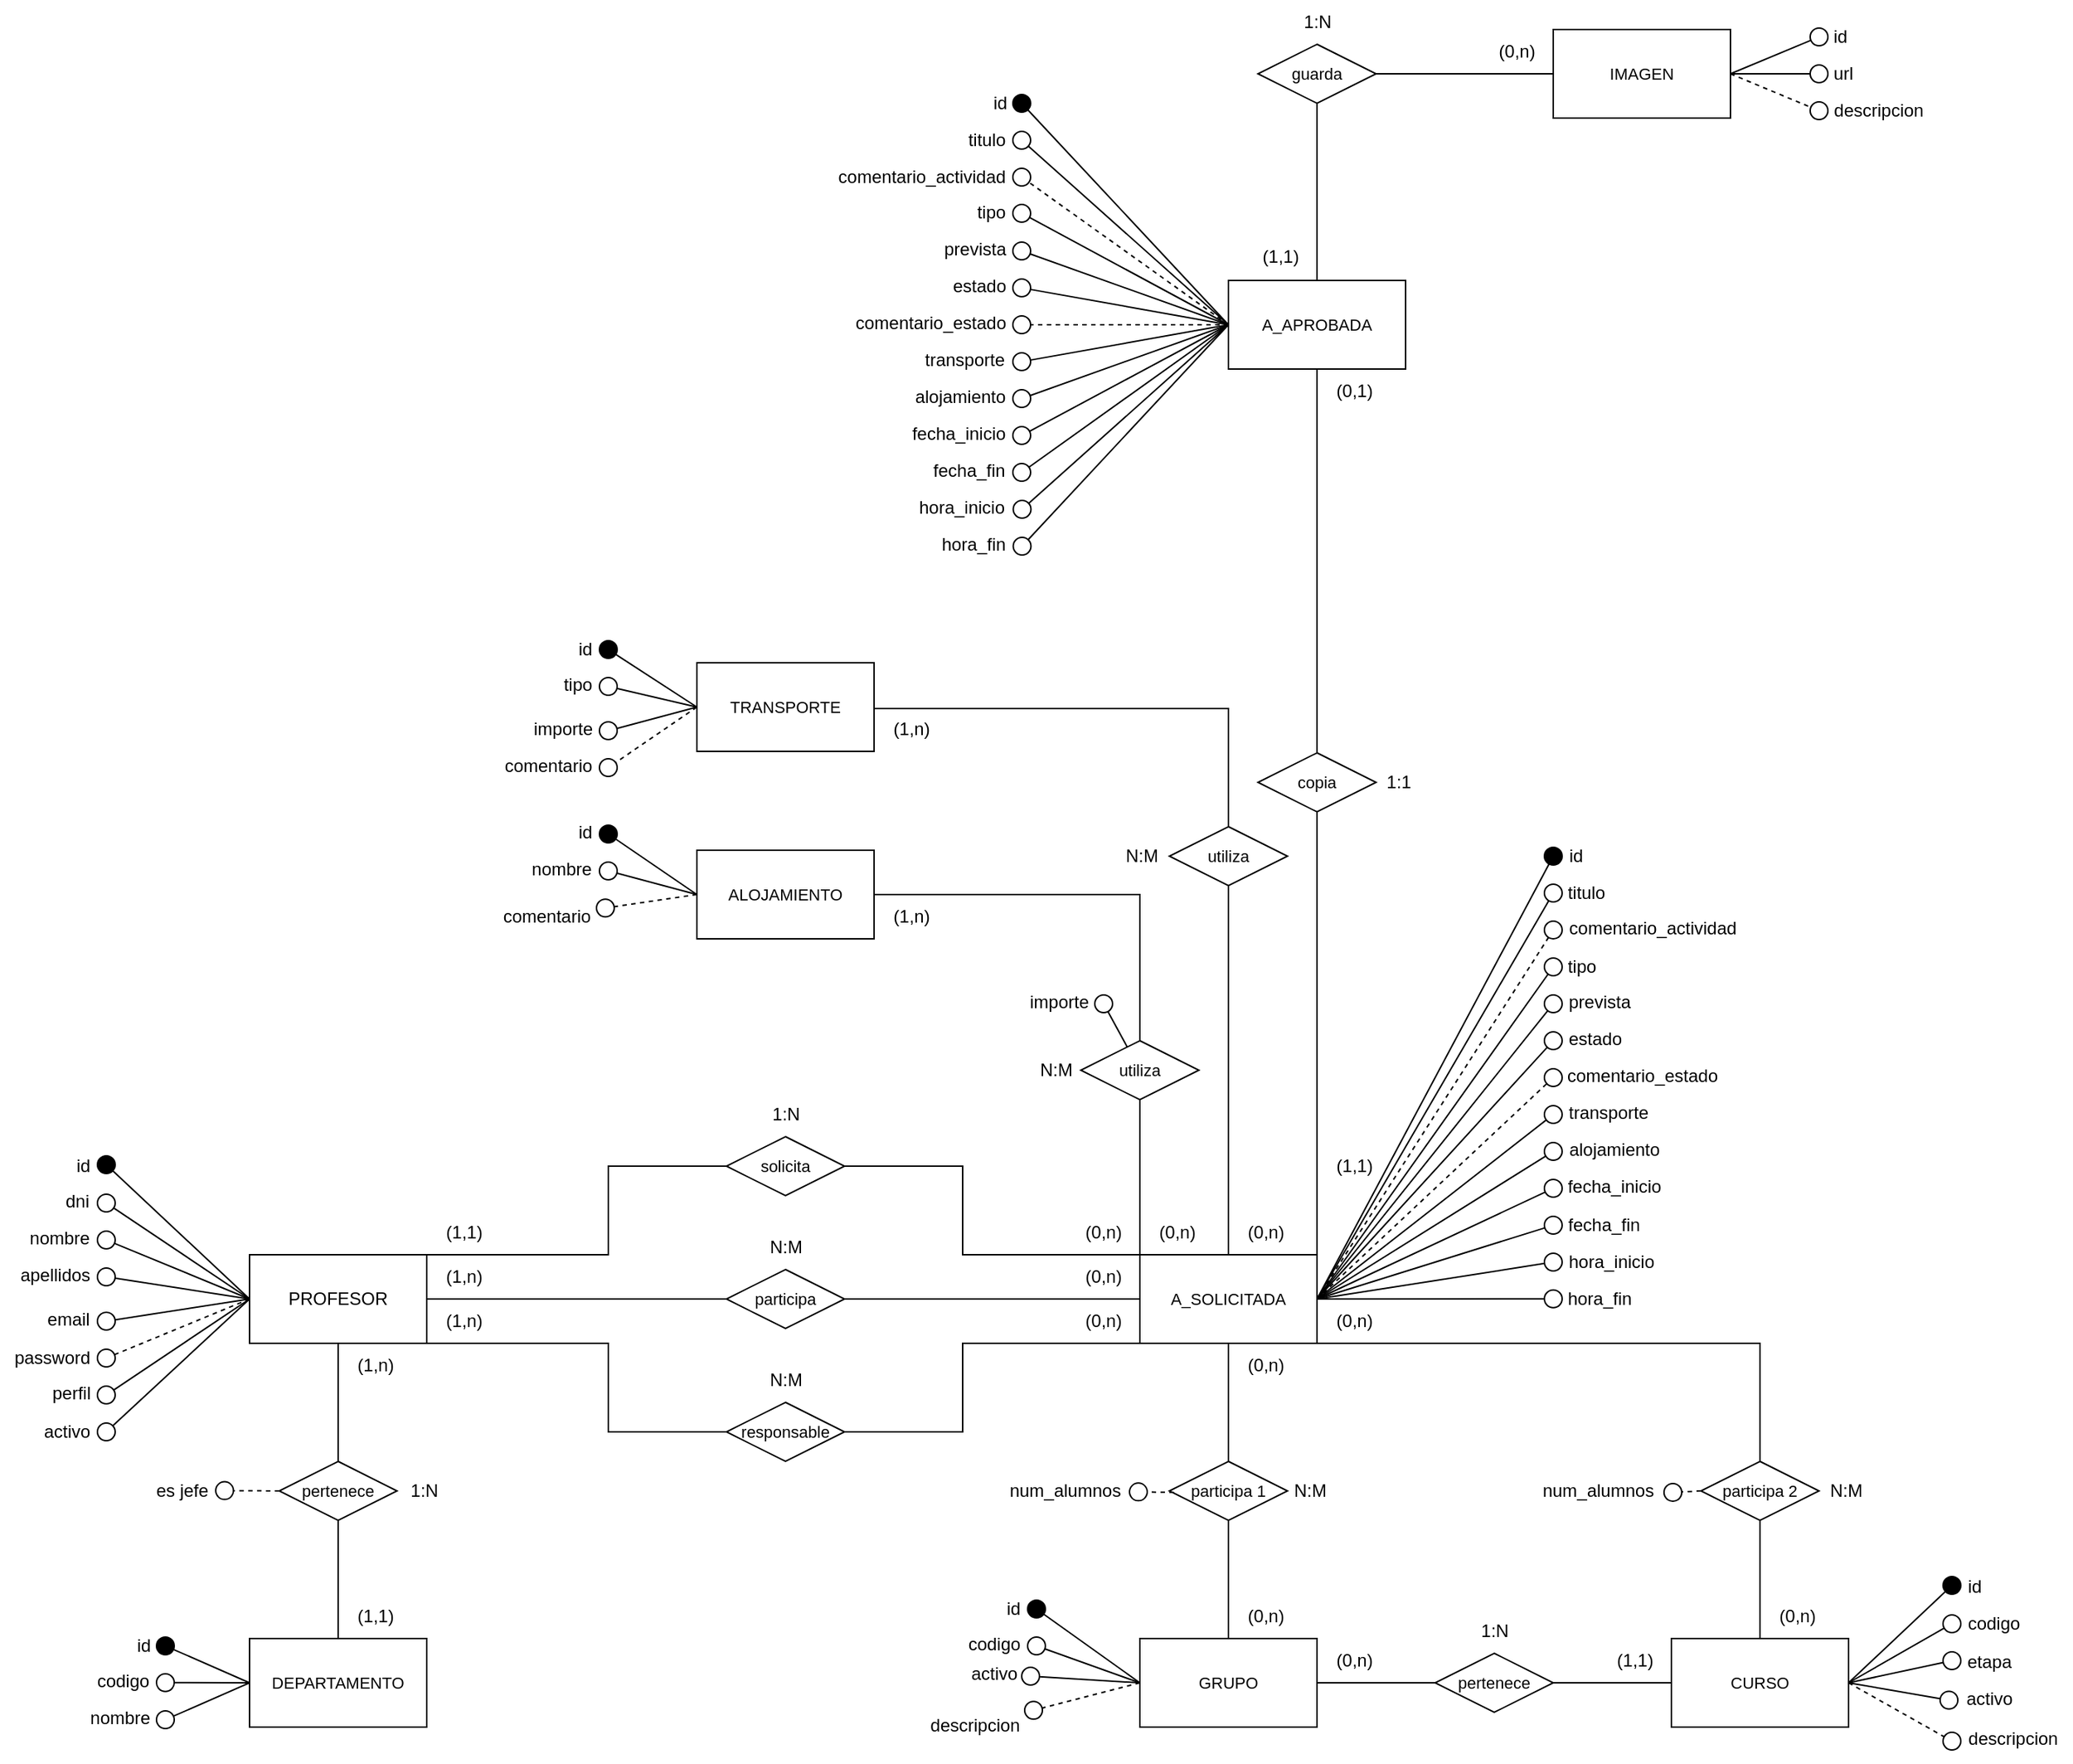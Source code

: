<mxfile version="19.0.2" type="device"><diagram id="aLbiV9HqxBW7Gw7xj5Fm" name="Página-1"><mxGraphModel dx="1545" dy="2050" grid="1" gridSize="10" guides="1" tooltips="1" connect="1" arrows="1" fold="1" page="1" pageScale="1" pageWidth="827" pageHeight="1169" math="0" shadow="0"><root><mxCell id="0"/><mxCell id="1" parent="0"/><mxCell id="3gWHudCBHlOKcS4b1Oc7-14" style="edgeStyle=none;shape=connector;rounded=0;orthogonalLoop=1;jettySize=auto;html=1;labelBackgroundColor=default;fontFamily=Helvetica;fontSize=11;fontColor=default;startArrow=none;startFill=0;endArrow=oval;endFill=0;endSize=12;strokeColor=default;exitX=0;exitY=0.5;exitDx=0;exitDy=0;" parent="1" source="3gWHudCBHlOKcS4b1Oc7-6" edge="1"><mxGeometry relative="1" as="geometry"><mxPoint x="-220" y="265" as="targetPoint"/><mxPoint x="-122.98" y="345.0" as="sourcePoint"/></mxGeometry></mxCell><mxCell id="3gWHudCBHlOKcS4b1Oc7-15" style="edgeStyle=none;shape=connector;rounded=0;orthogonalLoop=1;jettySize=auto;html=1;labelBackgroundColor=default;fontFamily=Helvetica;fontSize=11;fontColor=default;startArrow=none;startFill=0;endArrow=oval;endFill=0;endSize=12;strokeColor=default;exitX=0;exitY=0.5;exitDx=0;exitDy=0;" parent="1" source="3gWHudCBHlOKcS4b1Oc7-6" edge="1"><mxGeometry relative="1" as="geometry"><mxPoint x="-220" y="315" as="targetPoint"/><mxPoint x="-122.98" y="335.0" as="sourcePoint"/></mxGeometry></mxCell><mxCell id="3gWHudCBHlOKcS4b1Oc7-17" style="edgeStyle=none;shape=connector;rounded=0;orthogonalLoop=1;jettySize=auto;html=1;labelBackgroundColor=default;fontFamily=Helvetica;fontSize=11;fontColor=default;startArrow=none;startFill=0;endArrow=oval;endFill=0;endSize=12;strokeColor=default;exitX=0;exitY=0.5;exitDx=0;exitDy=0;dashed=1;" parent="1" source="3gWHudCBHlOKcS4b1Oc7-6" edge="1"><mxGeometry relative="1" as="geometry"><mxPoint x="-220" y="370" as="targetPoint"/></mxGeometry></mxCell><mxCell id="3gWHudCBHlOKcS4b1Oc7-20" style="edgeStyle=none;shape=connector;rounded=0;orthogonalLoop=1;jettySize=auto;html=1;exitX=0;exitY=0.5;exitDx=0;exitDy=0;labelBackgroundColor=default;fontFamily=Helvetica;fontSize=11;fontColor=default;startArrow=none;startFill=0;endArrow=oval;endFill=0;endSize=12;strokeColor=default;" parent="1" source="3gWHudCBHlOKcS4b1Oc7-6" edge="1"><mxGeometry relative="1" as="geometry"><mxPoint x="-220" y="395" as="targetPoint"/><mxPoint x="-122.98" y="325" as="sourcePoint"/></mxGeometry></mxCell><mxCell id="3gWHudCBHlOKcS4b1Oc7-104" style="edgeStyle=none;shape=connector;rounded=0;orthogonalLoop=1;jettySize=auto;html=1;labelBackgroundColor=default;fontFamily=Helvetica;fontSize=11;fontColor=default;startArrow=none;startFill=0;endArrow=oval;endFill=0;endSize=12;strokeColor=default;exitX=0;exitY=0.5;exitDx=0;exitDy=0;" parent="1" source="3gWHudCBHlOKcS4b1Oc7-6" edge="1"><mxGeometry relative="1" as="geometry"><mxPoint x="-220" y="420" as="targetPoint"/><mxPoint x="-122.98" y="320" as="sourcePoint"/></mxGeometry></mxCell><mxCell id="S6vCmVzYr5Xgs-W6xYdx-2" style="edgeStyle=orthogonalEdgeStyle;rounded=0;orthogonalLoop=1;jettySize=auto;html=1;exitX=1;exitY=1;exitDx=0;exitDy=0;entryX=0;entryY=0.5;entryDx=0;entryDy=0;endArrow=none;endFill=0;" parent="1" source="3gWHudCBHlOKcS4b1Oc7-6" target="S6vCmVzYr5Xgs-W6xYdx-1" edge="1"><mxGeometry relative="1" as="geometry"><Array as="points"><mxPoint x="120" y="360"/><mxPoint x="120" y="420"/></Array></mxGeometry></mxCell><mxCell id="t_ZXsuRF_0sbjg6oZpXm-5" style="rounded=0;orthogonalLoop=1;jettySize=auto;html=1;endArrow=oval;endFill=0;startSize=6;endSize=12;" parent="1" edge="1"><mxGeometry relative="1" as="geometry"><mxPoint x="-180.48" y="405" as="targetPoint"/><mxPoint x="-180.48" y="405" as="sourcePoint"/></mxGeometry></mxCell><mxCell id="t_ZXsuRF_0sbjg6oZpXm-6" style="edgeStyle=none;rounded=0;orthogonalLoop=1;jettySize=auto;html=1;endArrow=oval;endFill=1;startSize=6;endSize=12;shadow=0;labelBackgroundColor=#0A0A0A;startFill=0;exitX=0;exitY=0.5;exitDx=0;exitDy=0;" parent="1" source="3gWHudCBHlOKcS4b1Oc7-6" edge="1"><mxGeometry relative="1" as="geometry"><mxPoint x="-220" y="239" as="targetPoint"/><mxPoint x="-122.98" y="349" as="sourcePoint"/></mxGeometry></mxCell><mxCell id="OAtFKCcMEsRw6Mtl-Hrg-4" style="edgeStyle=orthogonalEdgeStyle;rounded=0;orthogonalLoop=1;jettySize=auto;html=1;endArrow=none;endFill=0;entryX=0;entryY=0.5;entryDx=0;entryDy=0;" parent="1" source="3gWHudCBHlOKcS4b1Oc7-6" target="S6vCmVzYr5Xgs-W6xYdx-17" edge="1"><mxGeometry relative="1" as="geometry"><mxPoint x="110" y="330" as="targetPoint"/><Array as="points"><mxPoint x="200" y="330"/></Array></mxGeometry></mxCell><mxCell id="3gWHudCBHlOKcS4b1Oc7-6" value="PROFESOR" style="rounded=0;whiteSpace=wrap;html=1;" parent="1" vertex="1"><mxGeometry x="-122.98" y="300" width="120" height="60" as="geometry"/></mxCell><mxCell id="3gWHudCBHlOKcS4b1Oc7-32" style="edgeStyle=none;shape=connector;rounded=0;orthogonalLoop=1;jettySize=auto;html=1;labelBackgroundColor=default;fontFamily=Helvetica;fontSize=11;fontColor=default;startArrow=none;startFill=0;endArrow=oval;endFill=0;endSize=12;strokeColor=default;exitX=0;exitY=0.5;exitDx=0;exitDy=0;" parent="1" source="3gWHudCBHlOKcS4b1Oc7-21" edge="1"><mxGeometry relative="1" as="geometry"><mxPoint x="-180" y="589.9" as="targetPoint"/><mxPoint x="-129.98" y="590" as="sourcePoint"/></mxGeometry></mxCell><mxCell id="3gWHudCBHlOKcS4b1Oc7-33" style="edgeStyle=none;shape=connector;rounded=0;orthogonalLoop=1;jettySize=auto;html=1;exitX=0;exitY=0.5;exitDx=0;exitDy=0;labelBackgroundColor=default;fontFamily=Helvetica;fontSize=11;fontColor=default;startArrow=none;startFill=0;endArrow=oval;endFill=0;endSize=12;strokeColor=default;" parent="1" source="3gWHudCBHlOKcS4b1Oc7-21" edge="1"><mxGeometry relative="1" as="geometry"><mxPoint x="-130.98" y="585" as="sourcePoint"/><mxPoint x="-180" y="615" as="targetPoint"/></mxGeometry></mxCell><mxCell id="3gWHudCBHlOKcS4b1Oc7-34" style="edgeStyle=none;shape=connector;rounded=0;orthogonalLoop=1;jettySize=auto;html=1;exitX=0;exitY=0.5;exitDx=0;exitDy=0;labelBackgroundColor=default;fontFamily=Helvetica;fontSize=11;fontColor=default;startArrow=none;startFill=0;endArrow=oval;endFill=1;endSize=12;strokeColor=default;" parent="1" source="3gWHudCBHlOKcS4b1Oc7-21" edge="1"><mxGeometry relative="1" as="geometry"><mxPoint x="-122.98" y="591" as="sourcePoint"/><mxPoint x="-180" y="565" as="targetPoint"/></mxGeometry></mxCell><mxCell id="3gWHudCBHlOKcS4b1Oc7-21" value="DEPARTAMENTO" style="rounded=0;whiteSpace=wrap;html=1;fontFamily=Helvetica;fontSize=11;fontColor=default;" parent="1" vertex="1"><mxGeometry x="-122.98" y="560" width="120" height="60" as="geometry"/></mxCell><mxCell id="3gWHudCBHlOKcS4b1Oc7-24" style="edgeStyle=none;shape=connector;rounded=0;orthogonalLoop=1;jettySize=auto;html=1;exitX=0.5;exitY=0;exitDx=0;exitDy=0;labelBackgroundColor=default;fontFamily=Helvetica;fontSize=11;fontColor=default;startArrow=none;startFill=0;endArrow=none;endFill=0;endSize=12;strokeColor=default;entryX=0.5;entryY=1;entryDx=0;entryDy=0;" parent="1" source="3gWHudCBHlOKcS4b1Oc7-23" target="3gWHudCBHlOKcS4b1Oc7-6" edge="1"><mxGeometry relative="1" as="geometry"><mxPoint x="339.52" y="395" as="targetPoint"/></mxGeometry></mxCell><mxCell id="3gWHudCBHlOKcS4b1Oc7-25" style="edgeStyle=none;shape=connector;rounded=0;orthogonalLoop=1;jettySize=auto;html=1;exitX=0.5;exitY=1;exitDx=0;exitDy=0;labelBackgroundColor=default;fontFamily=Helvetica;fontSize=11;fontColor=default;startArrow=none;startFill=0;endArrow=none;endFill=0;endSize=12;strokeColor=default;entryX=0.5;entryY=0;entryDx=0;entryDy=0;" parent="1" source="3gWHudCBHlOKcS4b1Oc7-23" target="3gWHudCBHlOKcS4b1Oc7-21" edge="1"><mxGeometry relative="1" as="geometry"><mxPoint x="344.52" y="585" as="targetPoint"/></mxGeometry></mxCell><mxCell id="3gWHudCBHlOKcS4b1Oc7-43" style="edgeStyle=orthogonalEdgeStyle;shape=connector;rounded=0;orthogonalLoop=1;jettySize=auto;html=1;exitX=0;exitY=0.5;exitDx=0;exitDy=0;labelBackgroundColor=default;fontFamily=Helvetica;fontSize=11;fontColor=default;startArrow=none;startFill=0;endArrow=oval;endFill=0;endSize=12;strokeColor=default;dashed=1;" parent="1" source="3gWHudCBHlOKcS4b1Oc7-23" edge="1"><mxGeometry relative="1" as="geometry"><mxPoint x="-139.91" y="459.76" as="targetPoint"/><Array as="points"><mxPoint x="-140" y="460"/></Array><mxPoint x="-173.0" y="459.76" as="sourcePoint"/></mxGeometry></mxCell><mxCell id="3gWHudCBHlOKcS4b1Oc7-23" value="pertenece" style="rhombus;whiteSpace=wrap;html=1;fontFamily=Helvetica;fontSize=11;fontColor=default;" parent="1" vertex="1"><mxGeometry x="-102.87" y="440" width="79.78" height="40" as="geometry"/></mxCell><mxCell id="3gWHudCBHlOKcS4b1Oc7-49" style="edgeStyle=none;shape=connector;rounded=0;orthogonalLoop=1;jettySize=auto;html=1;exitX=1;exitY=0.5;exitDx=0;exitDy=0;labelBackgroundColor=default;fontFamily=Helvetica;fontSize=11;fontColor=default;startArrow=none;startFill=0;endArrow=oval;endFill=0;endSize=12;strokeColor=default;" parent="1" edge="1"><mxGeometry relative="1" as="geometry"><mxPoint x="309.52" y="305" as="sourcePoint"/><mxPoint x="309.52" y="305" as="targetPoint"/></mxGeometry></mxCell><mxCell id="t_ZXsuRF_0sbjg6oZpXm-16" style="edgeStyle=none;rounded=0;orthogonalLoop=1;jettySize=auto;html=1;exitX=1;exitY=0.5;exitDx=0;exitDy=0;shadow=0;labelBackgroundColor=#0A0A0A;startFill=0;endArrow=oval;endFill=0;endSize=12;" parent="1" source="3gWHudCBHlOKcS4b1Oc7-64" edge="1"><mxGeometry relative="1" as="geometry"><mxPoint x="1030" y="575" as="targetPoint"/><mxPoint x="960.0" y="595.0" as="sourcePoint"/></mxGeometry></mxCell><mxCell id="t_ZXsuRF_0sbjg6oZpXm-19" style="edgeStyle=none;rounded=0;orthogonalLoop=1;jettySize=auto;html=1;exitX=1;exitY=0.5;exitDx=0;exitDy=0;shadow=0;labelBackgroundColor=#0A0A0A;startFill=0;endArrow=oval;endFill=0;endSize=12;" parent="1" source="3gWHudCBHlOKcS4b1Oc7-64" edge="1"><mxGeometry relative="1" as="geometry"><mxPoint x="1028" y="601.75" as="targetPoint"/><mxPoint x="958" y="561.75" as="sourcePoint"/></mxGeometry></mxCell><mxCell id="t_ZXsuRF_0sbjg6oZpXm-20" style="edgeStyle=none;rounded=0;orthogonalLoop=1;jettySize=auto;html=1;exitX=1;exitY=0.5;exitDx=0;exitDy=0;shadow=0;labelBackgroundColor=#0A0A0A;startFill=0;endArrow=oval;endFill=0;endSize=12;" parent="1" source="3gWHudCBHlOKcS4b1Oc7-64" edge="1"><mxGeometry relative="1" as="geometry"><mxPoint x="1030" y="550" as="targetPoint"/><mxPoint x="960.0" y="600.0" as="sourcePoint"/></mxGeometry></mxCell><mxCell id="t_ZXsuRF_0sbjg6oZpXm-21" style="edgeStyle=none;rounded=0;orthogonalLoop=1;jettySize=auto;html=1;exitX=1;exitY=0.5;exitDx=0;exitDy=0;shadow=0;labelBackgroundColor=#0A0A0A;startFill=0;endArrow=oval;endFill=1;endSize=12;" parent="1" source="3gWHudCBHlOKcS4b1Oc7-64" edge="1"><mxGeometry relative="1" as="geometry"><mxPoint x="1030" y="524" as="targetPoint"/><mxPoint x="960.0" y="604.0" as="sourcePoint"/></mxGeometry></mxCell><mxCell id="OAtFKCcMEsRw6Mtl-Hrg-20" style="edgeStyle=orthogonalEdgeStyle;rounded=0;orthogonalLoop=1;jettySize=auto;html=1;entryX=0.5;entryY=1;entryDx=0;entryDy=0;exitX=0.5;exitY=0;exitDx=0;exitDy=0;endArrow=none;endFill=0;" parent="1" source="3gWHudCBHlOKcS4b1Oc7-64" target="3Nn-a9NeeV98uaJ4bR6z-6" edge="1"><mxGeometry relative="1" as="geometry"><mxPoint x="760" y="435" as="targetPoint"/></mxGeometry></mxCell><mxCell id="3gWHudCBHlOKcS4b1Oc7-64" value="CURSO" style="whiteSpace=wrap;html=1;fontFamily=Helvetica;fontSize=11;fontColor=default;" parent="1" vertex="1"><mxGeometry x="840" y="560" width="120" height="60" as="geometry"/></mxCell><mxCell id="3gWHudCBHlOKcS4b1Oc7-77" style="edgeStyle=none;shape=connector;rounded=0;orthogonalLoop=1;jettySize=auto;html=1;exitX=0;exitY=0.5;exitDx=0;exitDy=0;labelBackgroundColor=default;fontFamily=Helvetica;fontSize=11;fontColor=default;startArrow=none;startFill=0;endArrow=oval;endFill=1;endSize=12;strokeColor=default;" parent="1" source="3gWHudCBHlOKcS4b1Oc7-73" edge="1"><mxGeometry relative="1" as="geometry"><mxPoint x="470" y="610" as="sourcePoint"/><mxPoint x="410" y="540" as="targetPoint"/></mxGeometry></mxCell><mxCell id="3gWHudCBHlOKcS4b1Oc7-78" style="edgeStyle=none;shape=connector;rounded=0;orthogonalLoop=1;jettySize=auto;html=1;exitX=0;exitY=0.5;exitDx=0;exitDy=0;labelBackgroundColor=default;fontFamily=Helvetica;fontSize=11;fontColor=default;startArrow=none;startFill=0;endArrow=oval;endFill=0;endSize=12;strokeColor=default;" parent="1" source="3gWHudCBHlOKcS4b1Oc7-73" edge="1"><mxGeometry relative="1" as="geometry"><mxPoint x="410" y="565" as="targetPoint"/><Array as="points"/><mxPoint x="480" y="575" as="sourcePoint"/></mxGeometry></mxCell><mxCell id="S6vCmVzYr5Xgs-W6xYdx-14" style="rounded=0;orthogonalLoop=1;jettySize=auto;html=1;exitX=0;exitY=0.5;exitDx=0;exitDy=0;endArrow=oval;endFill=0;endSize=12;" parent="1" source="3gWHudCBHlOKcS4b1Oc7-73" edge="1" target="OAtFKCcMEsRw6Mtl-Hrg-10"><mxGeometry relative="1" as="geometry"><mxPoint x="410" y="615" as="targetPoint"/><mxPoint x="480" y="595" as="sourcePoint"/></mxGeometry></mxCell><mxCell id="t_ZXsuRF_0sbjg6oZpXm-8" style="edgeStyle=orthogonalEdgeStyle;rounded=0;orthogonalLoop=1;jettySize=auto;html=1;exitX=0.5;exitY=0;exitDx=0;exitDy=0;entryX=0.5;entryY=1;entryDx=0;entryDy=0;shadow=0;labelBackgroundColor=#0A0A0A;startFill=0;endArrow=none;endFill=0;startSize=6;endSize=12;" parent="1" source="3gWHudCBHlOKcS4b1Oc7-73" target="3gWHudCBHlOKcS4b1Oc7-132" edge="1"><mxGeometry relative="1" as="geometry"><mxPoint x="560" y="480" as="targetPoint"/></mxGeometry></mxCell><mxCell id="OAtFKCcMEsRw6Mtl-Hrg-11" style="edgeStyle=orthogonalEdgeStyle;rounded=0;orthogonalLoop=1;jettySize=auto;html=1;entryX=0;entryY=0.5;entryDx=0;entryDy=0;endArrow=none;endFill=0;" parent="1" source="3gWHudCBHlOKcS4b1Oc7-73" edge="1"><mxGeometry relative="1" as="geometry"><mxPoint x="680" y="590" as="targetPoint"/></mxGeometry></mxCell><mxCell id="3gWHudCBHlOKcS4b1Oc7-73" value="GRUPO" style="whiteSpace=wrap;html=1;fontFamily=Helvetica;fontSize=11;fontColor=default;" parent="1" vertex="1"><mxGeometry x="480" y="560" width="120" height="60" as="geometry"/></mxCell><mxCell id="3gWHudCBHlOKcS4b1Oc7-133" style="edgeStyle=orthogonalEdgeStyle;shape=connector;rounded=0;orthogonalLoop=1;jettySize=auto;html=1;exitX=0.5;exitY=0;exitDx=0;exitDy=0;labelBackgroundColor=default;fontFamily=Helvetica;fontSize=11;fontColor=default;startArrow=none;startFill=0;endArrow=none;endFill=0;endSize=12;strokeColor=default;entryX=0;entryY=1;entryDx=0;entryDy=0;" parent="1" source="3gWHudCBHlOKcS4b1Oc7-132" target="3gWHudCBHlOKcS4b1Oc7-80" edge="1"><mxGeometry relative="1" as="geometry"><Array as="points"><mxPoint x="540" y="360"/></Array></mxGeometry></mxCell><mxCell id="3gWHudCBHlOKcS4b1Oc7-132" value="participa 1" style="rhombus;whiteSpace=wrap;html=1;fontFamily=Helvetica;fontSize=11;fontColor=default;" parent="1" vertex="1"><mxGeometry x="500" y="440" width="80" height="40" as="geometry"/></mxCell><mxCell id="3gWHudCBHlOKcS4b1Oc7-138" style="edgeStyle=orthogonalEdgeStyle;shape=connector;rounded=0;orthogonalLoop=1;jettySize=auto;html=1;labelBackgroundColor=default;fontFamily=Helvetica;fontSize=11;fontColor=default;startArrow=none;startFill=0;endArrow=none;endFill=0;endSize=12;strokeColor=default;exitX=1;exitY=0.5;exitDx=0;exitDy=0;" parent="1" source="3gWHudCBHlOKcS4b1Oc7-136" target="3gWHudCBHlOKcS4b1Oc7-64" edge="1"><mxGeometry relative="1" as="geometry"><mxPoint x="820" y="580" as="sourcePoint"/></mxGeometry></mxCell><mxCell id="3gWHudCBHlOKcS4b1Oc7-136" value="pertenece" style="rhombus;whiteSpace=wrap;html=1;fontFamily=Helvetica;fontSize=11;fontColor=default;" parent="1" vertex="1"><mxGeometry x="680" y="570" width="80" height="40" as="geometry"/></mxCell><mxCell id="t_ZXsuRF_0sbjg6oZpXm-28" style="edgeStyle=orthogonalEdgeStyle;rounded=0;orthogonalLoop=1;jettySize=auto;html=1;exitX=1;exitY=0.5;exitDx=0;exitDy=0;entryX=0;entryY=1;entryDx=0;entryDy=0;shadow=0;labelBackgroundColor=#0A0A0A;startFill=0;endArrow=none;endFill=0;endSize=12;" parent="1" source="S6vCmVzYr5Xgs-W6xYdx-1" target="3gWHudCBHlOKcS4b1Oc7-80" edge="1"><mxGeometry relative="1" as="geometry"><Array as="points"><mxPoint x="360" y="420"/><mxPoint x="360" y="360"/></Array></mxGeometry></mxCell><mxCell id="S6vCmVzYr5Xgs-W6xYdx-1" value="responsable" style="rhombus;whiteSpace=wrap;html=1;fontFamily=Helvetica;fontSize=11;fontColor=default;" parent="1" vertex="1"><mxGeometry x="200" y="400" width="80" height="40" as="geometry"/></mxCell><mxCell id="t_ZXsuRF_0sbjg6oZpXm-40" style="edgeStyle=orthogonalEdgeStyle;rounded=0;jumpSize=6;orthogonalLoop=1;jettySize=auto;html=1;exitX=0;exitY=0.5;exitDx=0;exitDy=0;shadow=0;labelBackgroundColor=#0A0A0A;startFill=0;endArrow=none;endFill=0;endSize=12;targetPerimeterSpacing=0;strokeWidth=1;entryX=1;entryY=0;entryDx=0;entryDy=0;" parent="1" source="CpKXC5ssTcZDW4LYyZ8A-2" target="3gWHudCBHlOKcS4b1Oc7-6" edge="1"><mxGeometry relative="1" as="geometry"><mxPoint x="244.02" y="250" as="sourcePoint"/><mxPoint x="9.52" y="285" as="targetPoint"/><Array as="points"><mxPoint x="200" y="240"/><mxPoint x="120" y="240"/><mxPoint x="120" y="300"/></Array></mxGeometry></mxCell><mxCell id="OAtFKCcMEsRw6Mtl-Hrg-21" style="edgeStyle=orthogonalEdgeStyle;rounded=0;orthogonalLoop=1;jettySize=auto;html=1;entryX=0;entryY=0;entryDx=0;entryDy=0;endArrow=none;endFill=0;" parent="1" source="CpKXC5ssTcZDW4LYyZ8A-2" target="3gWHudCBHlOKcS4b1Oc7-80" edge="1"><mxGeometry relative="1" as="geometry"><Array as="points"><mxPoint x="360" y="240"/><mxPoint x="360" y="300"/></Array></mxGeometry></mxCell><mxCell id="CpKXC5ssTcZDW4LYyZ8A-2" value="solicita" style="rhombus;whiteSpace=wrap;html=1;fontFamily=Helvetica;fontSize=11;fontColor=default;" parent="1" vertex="1"><mxGeometry x="200" y="220" width="80" height="40" as="geometry"/></mxCell><mxCell id="t_ZXsuRF_0sbjg6oZpXm-39" style="edgeStyle=orthogonalEdgeStyle;rounded=0;jumpSize=6;orthogonalLoop=1;jettySize=auto;html=1;exitX=1;exitY=0.5;exitDx=0;exitDy=0;entryX=0;entryY=0.5;entryDx=0;entryDy=0;shadow=0;labelBackgroundColor=#0A0A0A;startFill=0;endArrow=none;endFill=0;endSize=12;targetPerimeterSpacing=0;strokeWidth=1;" parent="1" source="S6vCmVzYr5Xgs-W6xYdx-17" target="3gWHudCBHlOKcS4b1Oc7-80" edge="1"><mxGeometry relative="1" as="geometry"/></mxCell><mxCell id="S6vCmVzYr5Xgs-W6xYdx-17" value="participa" style="rhombus;whiteSpace=wrap;html=1;fontFamily=Helvetica;fontSize=11;fontColor=default;" parent="1" vertex="1"><mxGeometry x="200" y="310" width="80" height="40" as="geometry"/></mxCell><mxCell id="OAtFKCcMEsRw6Mtl-Hrg-25" style="edgeStyle=orthogonalEdgeStyle;rounded=0;orthogonalLoop=1;jettySize=auto;html=1;entryX=0.5;entryY=1;entryDx=0;entryDy=0;endArrow=none;endFill=0;exitX=0;exitY=0;exitDx=0;exitDy=0;" parent="1" source="3gWHudCBHlOKcS4b1Oc7-80" target="OAtFKCcMEsRw6Mtl-Hrg-24" edge="1"><mxGeometry relative="1" as="geometry"><Array as="points"><mxPoint x="480" y="196"/></Array></mxGeometry></mxCell><mxCell id="lJ8SzEV2wu39kDBbQSC--21" value="" style="edgeStyle=orthogonalEdgeStyle;rounded=0;orthogonalLoop=1;jettySize=auto;html=1;entryX=0.5;entryY=1;entryDx=0;entryDy=0;endArrow=none;endFill=0;" parent="1" source="3gWHudCBHlOKcS4b1Oc7-80" target="lJ8SzEV2wu39kDBbQSC--22" edge="1"><mxGeometry relative="1" as="geometry"><mxPoint x="550" y="120" as="targetPoint"/></mxGeometry></mxCell><mxCell id="3gWHudCBHlOKcS4b1Oc7-80" value="A_SOLICITADA" style="whiteSpace=wrap;html=1;fontFamily=Helvetica;fontSize=11;fontColor=default;" parent="1" vertex="1"><mxGeometry x="480" y="300" width="120" height="60" as="geometry"/></mxCell><mxCell id="3Nn-a9NeeV98uaJ4bR6z-8" style="edgeStyle=orthogonalEdgeStyle;rounded=0;orthogonalLoop=1;jettySize=auto;html=1;exitX=0.5;exitY=0;exitDx=0;exitDy=0;endArrow=none;endFill=0;endSize=12;entryX=1;entryY=1;entryDx=0;entryDy=0;" parent="1" source="3Nn-a9NeeV98uaJ4bR6z-6" target="3gWHudCBHlOKcS4b1Oc7-80" edge="1"><mxGeometry relative="1" as="geometry"><Array as="points"><mxPoint x="900" y="360"/></Array></mxGeometry></mxCell><mxCell id="3Nn-a9NeeV98uaJ4bR6z-6" value="participa 2" style="rhombus;whiteSpace=wrap;html=1;fontFamily=Helvetica;fontSize=11;fontColor=default;" parent="1" vertex="1"><mxGeometry x="860" y="440" width="80" height="40" as="geometry"/></mxCell><mxCell id="gsrv9x8wLsgkJ8-gVyWv-1" value="id" style="text;html=1;align=center;verticalAlign=middle;resizable=0;points=[];autosize=1;strokeColor=none;fillColor=none;" parent="1" vertex="1"><mxGeometry x="-251" y="225" width="30" height="30" as="geometry"/></mxCell><mxCell id="gsrv9x8wLsgkJ8-gVyWv-2" value="" style="rounded=0;orthogonalLoop=1;jettySize=auto;html=1;endArrow=oval;endFill=0;startSize=6;endSize=12;exitX=0;exitY=0.5;exitDx=0;exitDy=0;" parent="1" source="3gWHudCBHlOKcS4b1Oc7-6" edge="1"><mxGeometry relative="1" as="geometry"><mxPoint x="-220" y="345" as="targetPoint"/><mxPoint x="-122.98" y="335.0" as="sourcePoint"/></mxGeometry></mxCell><mxCell id="gsrv9x8wLsgkJ8-gVyWv-4" value="dni" style="text;html=1;align=center;verticalAlign=middle;resizable=0;points=[];autosize=1;strokeColor=none;fillColor=none;" parent="1" vertex="1"><mxGeometry x="-260" y="249" width="40" height="30" as="geometry"/></mxCell><mxCell id="gsrv9x8wLsgkJ8-gVyWv-5" style="edgeStyle=none;shape=connector;rounded=0;orthogonalLoop=1;jettySize=auto;html=1;labelBackgroundColor=default;fontFamily=Helvetica;fontSize=11;fontColor=default;startArrow=none;startFill=0;endArrow=oval;endFill=0;endSize=12;strokeColor=default;exitX=0;exitY=0.5;exitDx=0;exitDy=0;" parent="1" source="3gWHudCBHlOKcS4b1Oc7-6" edge="1"><mxGeometry relative="1" as="geometry"><mxPoint x="-122.98" y="340.0" as="sourcePoint"/><mxPoint x="-220" y="290" as="targetPoint"/></mxGeometry></mxCell><mxCell id="gsrv9x8wLsgkJ8-gVyWv-6" value="nombre" style="text;html=1;align=center;verticalAlign=middle;resizable=0;points=[];autosize=1;strokeColor=none;fillColor=none;" parent="1" vertex="1"><mxGeometry x="-282" y="274" width="60" height="30" as="geometry"/></mxCell><mxCell id="gsrv9x8wLsgkJ8-gVyWv-7" value="apellidos" style="text;html=1;align=center;verticalAlign=middle;resizable=0;points=[];autosize=1;strokeColor=none;fillColor=none;" parent="1" vertex="1"><mxGeometry x="-290" y="299" width="70" height="30" as="geometry"/></mxCell><mxCell id="gsrv9x8wLsgkJ8-gVyWv-10" value="email" style="text;html=1;align=center;verticalAlign=middle;resizable=0;points=[];autosize=1;strokeColor=none;fillColor=none;" parent="1" vertex="1"><mxGeometry x="-271" y="329" width="50" height="30" as="geometry"/></mxCell><mxCell id="gsrv9x8wLsgkJ8-gVyWv-12" value="password" style="text;html=1;align=center;verticalAlign=middle;resizable=0;points=[];autosize=1;strokeColor=none;fillColor=none;" parent="1" vertex="1"><mxGeometry x="-292" y="355" width="70" height="30" as="geometry"/></mxCell><mxCell id="gsrv9x8wLsgkJ8-gVyWv-13" value="perfil" style="text;html=1;align=center;verticalAlign=middle;resizable=0;points=[];autosize=1;strokeColor=none;fillColor=none;" parent="1" vertex="1"><mxGeometry x="-269" y="379" width="50" height="30" as="geometry"/></mxCell><mxCell id="gsrv9x8wLsgkJ8-gVyWv-15" value="activo" style="text;html=1;align=center;verticalAlign=middle;resizable=0;points=[];autosize=1;strokeColor=none;fillColor=none;" parent="1" vertex="1"><mxGeometry x="-272" y="405" width="50" height="30" as="geometry"/></mxCell><mxCell id="gsrv9x8wLsgkJ8-gVyWv-16" value="es jefe" style="text;html=1;align=center;verticalAlign=middle;resizable=0;points=[];autosize=1;strokeColor=none;fillColor=none;" parent="1" vertex="1"><mxGeometry x="-199" y="445" width="60" height="30" as="geometry"/></mxCell><mxCell id="OAtFKCcMEsRw6Mtl-Hrg-1" value="id" style="text;html=1;align=center;verticalAlign=middle;resizable=0;points=[];autosize=1;strokeColor=none;fillColor=none;" parent="1" vertex="1"><mxGeometry x="-210" y="549.5" width="30" height="30" as="geometry"/></mxCell><mxCell id="OAtFKCcMEsRw6Mtl-Hrg-2" value="codigo" style="text;html=1;align=center;verticalAlign=middle;resizable=0;points=[];autosize=1;strokeColor=none;fillColor=none;" parent="1" vertex="1"><mxGeometry x="-239" y="574" width="60" height="30" as="geometry"/></mxCell><mxCell id="OAtFKCcMEsRw6Mtl-Hrg-5" value="nombre" style="text;html=1;align=center;verticalAlign=middle;resizable=0;points=[];autosize=1;strokeColor=none;fillColor=none;" parent="1" vertex="1"><mxGeometry x="-241" y="599" width="60" height="30" as="geometry"/></mxCell><mxCell id="OAtFKCcMEsRw6Mtl-Hrg-6" value="id" style="text;html=1;align=center;verticalAlign=middle;resizable=0;points=[];autosize=1;strokeColor=none;fillColor=none;" parent="1" vertex="1"><mxGeometry x="379" y="525" width="30" height="30" as="geometry"/></mxCell><mxCell id="OAtFKCcMEsRw6Mtl-Hrg-8" value="codigo" style="text;html=1;align=center;verticalAlign=middle;resizable=0;points=[];autosize=1;strokeColor=none;fillColor=none;" parent="1" vertex="1"><mxGeometry x="351" y="548.5" width="60" height="30" as="geometry"/></mxCell><mxCell id="OAtFKCcMEsRw6Mtl-Hrg-10" value="activo" style="text;html=1;align=center;verticalAlign=middle;resizable=0;points=[];autosize=1;strokeColor=none;fillColor=none;" parent="1" vertex="1"><mxGeometry x="356" y="569" width="50" height="30" as="geometry"/></mxCell><mxCell id="OAtFKCcMEsRw6Mtl-Hrg-12" style="edgeStyle=none;rounded=0;orthogonalLoop=1;jettySize=auto;html=1;exitX=1;exitY=0.5;exitDx=0;exitDy=0;shadow=0;labelBackgroundColor=#0A0A0A;startFill=0;endArrow=oval;endFill=0;endSize=12;dashed=1;" parent="1" source="3gWHudCBHlOKcS4b1Oc7-64" edge="1"><mxGeometry relative="1" as="geometry"><mxPoint x="960" y="564.5" as="sourcePoint"/><mxPoint x="1030" y="629.5" as="targetPoint"/></mxGeometry></mxCell><mxCell id="OAtFKCcMEsRw6Mtl-Hrg-14" value="id" style="text;html=1;align=center;verticalAlign=middle;resizable=0;points=[];autosize=1;strokeColor=none;fillColor=none;" parent="1" vertex="1"><mxGeometry x="1030" y="510" width="30" height="30" as="geometry"/></mxCell><mxCell id="OAtFKCcMEsRw6Mtl-Hrg-15" value="codigo" style="text;html=1;align=center;verticalAlign=middle;resizable=0;points=[];autosize=1;strokeColor=none;fillColor=none;" parent="1" vertex="1"><mxGeometry x="1028" y="534.5" width="60" height="30" as="geometry"/></mxCell><mxCell id="OAtFKCcMEsRw6Mtl-Hrg-16" value="descripcion" style="text;html=1;align=center;verticalAlign=middle;resizable=0;points=[];autosize=1;strokeColor=none;fillColor=none;" parent="1" vertex="1"><mxGeometry x="1031" y="613" width="80" height="30" as="geometry"/></mxCell><mxCell id="OAtFKCcMEsRw6Mtl-Hrg-17" value="etapa" style="text;html=1;align=center;verticalAlign=middle;resizable=0;points=[];autosize=1;strokeColor=none;fillColor=none;" parent="1" vertex="1"><mxGeometry x="1030" y="560.5" width="50" height="30" as="geometry"/></mxCell><mxCell id="OAtFKCcMEsRw6Mtl-Hrg-19" value="activo" style="text;html=1;align=center;verticalAlign=middle;resizable=0;points=[];autosize=1;strokeColor=none;fillColor=none;" parent="1" vertex="1"><mxGeometry x="1030" y="586.25" width="50" height="30" as="geometry"/></mxCell><mxCell id="OAtFKCcMEsRw6Mtl-Hrg-23" value="ALOJAMIENTO" style="whiteSpace=wrap;html=1;fontFamily=Helvetica;fontSize=11;fontColor=default;" parent="1" vertex="1"><mxGeometry x="180" y="26" width="120" height="60" as="geometry"/></mxCell><mxCell id="OAtFKCcMEsRw6Mtl-Hrg-26" value="" style="edgeStyle=orthogonalEdgeStyle;rounded=0;orthogonalLoop=1;jettySize=auto;html=1;endArrow=none;endFill=0;exitX=0.5;exitY=0;exitDx=0;exitDy=0;entryX=1;entryY=0.5;entryDx=0;entryDy=0;" parent="1" source="OAtFKCcMEsRw6Mtl-Hrg-24" target="OAtFKCcMEsRw6Mtl-Hrg-23" edge="1"><mxGeometry relative="1" as="geometry"><mxPoint x="250" y="111" as="sourcePoint"/></mxGeometry></mxCell><mxCell id="OAtFKCcMEsRw6Mtl-Hrg-24" value="utiliza" style="rhombus;whiteSpace=wrap;html=1;fontFamily=Helvetica;fontSize=11;fontColor=default;" parent="1" vertex="1"><mxGeometry x="440" y="155" width="80" height="40" as="geometry"/></mxCell><mxCell id="OAtFKCcMEsRw6Mtl-Hrg-27" style="edgeStyle=none;rounded=0;orthogonalLoop=1;jettySize=auto;html=1;shadow=0;labelBackgroundColor=#0A0A0A;startFill=0;endArrow=oval;endFill=1;endSize=12;exitX=0;exitY=0.5;exitDx=0;exitDy=0;" parent="1" source="OAtFKCcMEsRw6Mtl-Hrg-23" edge="1"><mxGeometry relative="1" as="geometry"><mxPoint x="180" y="51" as="sourcePoint"/><mxPoint x="120" y="15" as="targetPoint"/></mxGeometry></mxCell><mxCell id="OAtFKCcMEsRw6Mtl-Hrg-28" style="edgeStyle=none;rounded=0;orthogonalLoop=1;jettySize=auto;html=1;shadow=0;labelBackgroundColor=#0A0A0A;startFill=0;endArrow=oval;endFill=0;endSize=12;exitX=0;exitY=0.5;exitDx=0;exitDy=0;" parent="1" source="OAtFKCcMEsRw6Mtl-Hrg-23" edge="1"><mxGeometry relative="1" as="geometry"><mxPoint x="180" y="51" as="sourcePoint"/><mxPoint x="120" y="40" as="targetPoint"/></mxGeometry></mxCell><mxCell id="OAtFKCcMEsRw6Mtl-Hrg-32" value="id" style="text;html=1;align=center;verticalAlign=middle;resizable=0;points=[];autosize=1;strokeColor=none;fillColor=none;" parent="1" vertex="1"><mxGeometry x="89" y="-1" width="30" height="30" as="geometry"/></mxCell><mxCell id="OAtFKCcMEsRw6Mtl-Hrg-33" value="nombre" style="text;html=1;align=center;verticalAlign=middle;resizable=0;points=[];autosize=1;strokeColor=none;fillColor=none;" parent="1" vertex="1"><mxGeometry x="58" y="24" width="60" height="30" as="geometry"/></mxCell><mxCell id="OAtFKCcMEsRw6Mtl-Hrg-40" style="edgeStyle=orthogonalEdgeStyle;rounded=0;orthogonalLoop=1;jettySize=auto;html=1;endArrow=none;endFill=0;startArrow=none;startFill=0;" parent="1" source="OAtFKCcMEsRw6Mtl-Hrg-36" edge="1"><mxGeometry relative="1" as="geometry"><mxPoint x="600" y="-500.0" as="targetPoint"/></mxGeometry></mxCell><mxCell id="hzj7ClhZh16P4XhyqnI0-38" style="edgeStyle=orthogonalEdgeStyle;rounded=0;orthogonalLoop=1;jettySize=auto;html=1;entryX=0.5;entryY=0;entryDx=0;entryDy=0;endArrow=none;endFill=0;" parent="1" source="OAtFKCcMEsRw6Mtl-Hrg-36" target="OAtFKCcMEsRw6Mtl-Hrg-37" edge="1"><mxGeometry relative="1" as="geometry"><mxPoint x="602" y="-44" as="targetPoint"/></mxGeometry></mxCell><mxCell id="OAtFKCcMEsRw6Mtl-Hrg-36" value="A_APROBADA" style="whiteSpace=wrap;html=1;fontFamily=Helvetica;fontSize=11;fontColor=default;" parent="1" vertex="1"><mxGeometry x="540" y="-360" width="120" height="60" as="geometry"/></mxCell><mxCell id="hzj7ClhZh16P4XhyqnI0-36" style="edgeStyle=orthogonalEdgeStyle;rounded=0;orthogonalLoop=1;jettySize=auto;html=1;entryX=1;entryY=0;entryDx=0;entryDy=0;endArrow=none;endFill=0;" parent="1" source="OAtFKCcMEsRw6Mtl-Hrg-37" target="3gWHudCBHlOKcS4b1Oc7-80" edge="1"><mxGeometry relative="1" as="geometry"><Array as="points"><mxPoint x="600" y="86"/><mxPoint x="600" y="86"/></Array></mxGeometry></mxCell><mxCell id="OAtFKCcMEsRw6Mtl-Hrg-37" value="copia" style="rhombus;whiteSpace=wrap;html=1;fontFamily=Helvetica;fontSize=11;fontColor=default;" parent="1" vertex="1"><mxGeometry x="560" y="-40" width="80" height="40" as="geometry"/></mxCell><mxCell id="OAtFKCcMEsRw6Mtl-Hrg-43" style="edgeStyle=orthogonalEdgeStyle;rounded=0;orthogonalLoop=1;jettySize=auto;html=1;exitX=1;exitY=0.5;exitDx=0;exitDy=0;entryX=0;entryY=0.5;entryDx=0;entryDy=0;endArrow=none;endFill=0;" parent="1" source="OAtFKCcMEsRw6Mtl-Hrg-41" target="OAtFKCcMEsRw6Mtl-Hrg-42" edge="1"><mxGeometry relative="1" as="geometry"/></mxCell><mxCell id="OAtFKCcMEsRw6Mtl-Hrg-41" value="guarda" style="rhombus;whiteSpace=wrap;html=1;fontFamily=Helvetica;fontSize=11;fontColor=default;" parent="1" vertex="1"><mxGeometry x="560" y="-520" width="80" height="40" as="geometry"/></mxCell><mxCell id="OAtFKCcMEsRw6Mtl-Hrg-42" value="IMAGEN" style="whiteSpace=wrap;html=1;fontFamily=Helvetica;fontSize=11;fontColor=default;" parent="1" vertex="1"><mxGeometry x="760" y="-530" width="120" height="60" as="geometry"/></mxCell><mxCell id="OAtFKCcMEsRw6Mtl-Hrg-52" style="edgeStyle=none;rounded=0;orthogonalLoop=1;jettySize=auto;html=1;shadow=0;labelBackgroundColor=#0A0A0A;startFill=0;endArrow=oval;endFill=0;endSize=12;exitX=1;exitY=0.5;exitDx=0;exitDy=0;" parent="1" source="OAtFKCcMEsRw6Mtl-Hrg-42" edge="1"><mxGeometry relative="1" as="geometry"><mxPoint x="880" y="-495" as="sourcePoint"/><mxPoint x="940" y="-525" as="targetPoint"/></mxGeometry></mxCell><mxCell id="OAtFKCcMEsRw6Mtl-Hrg-53" style="edgeStyle=none;rounded=0;orthogonalLoop=1;jettySize=auto;html=1;shadow=0;labelBackgroundColor=#0A0A0A;startFill=0;endArrow=oval;endFill=0;endSize=12;exitX=1;exitY=0.5;exitDx=0;exitDy=0;" parent="1" source="OAtFKCcMEsRw6Mtl-Hrg-42" edge="1"><mxGeometry relative="1" as="geometry"><mxPoint x="890" y="-490" as="sourcePoint"/><mxPoint x="940" y="-500" as="targetPoint"/></mxGeometry></mxCell><mxCell id="OAtFKCcMEsRw6Mtl-Hrg-54" style="edgeStyle=none;rounded=0;orthogonalLoop=1;jettySize=auto;html=1;exitX=1;exitY=0.5;exitDx=0;exitDy=0;shadow=0;labelBackgroundColor=#0A0A0A;startFill=0;endArrow=oval;endFill=0;endSize=12;dashed=1;" parent="1" source="OAtFKCcMEsRw6Mtl-Hrg-42" edge="1"><mxGeometry relative="1" as="geometry"><mxPoint x="877" y="-501" as="sourcePoint"/><mxPoint x="940" y="-475" as="targetPoint"/></mxGeometry></mxCell><mxCell id="OAtFKCcMEsRw6Mtl-Hrg-60" value="id" style="text;html=1;align=center;verticalAlign=middle;resizable=0;points=[];autosize=1;strokeColor=none;fillColor=none;" parent="1" vertex="1"><mxGeometry x="939" y="-540" width="30" height="30" as="geometry"/></mxCell><mxCell id="OAtFKCcMEsRw6Mtl-Hrg-61" value="url" style="text;html=1;align=center;verticalAlign=middle;resizable=0;points=[];autosize=1;strokeColor=none;fillColor=none;" parent="1" vertex="1"><mxGeometry x="936" y="-515" width="40" height="30" as="geometry"/></mxCell><mxCell id="hzj7ClhZh16P4XhyqnI0-4" style="edgeStyle=none;rounded=0;orthogonalLoop=1;jettySize=auto;html=1;shadow=0;labelBackgroundColor=#0A0A0A;startFill=0;endArrow=oval;endFill=0;endSize=12;exitX=0;exitY=0.5;exitDx=0;exitDy=0;dashed=1;" parent="1" source="OAtFKCcMEsRw6Mtl-Hrg-36" edge="1"><mxGeometry relative="1" as="geometry"><mxPoint x="490" y="-360" as="sourcePoint"/><mxPoint x="400" y="-430" as="targetPoint"/></mxGeometry></mxCell><mxCell id="hzj7ClhZh16P4XhyqnI0-5" style="edgeStyle=none;rounded=0;orthogonalLoop=1;jettySize=auto;html=1;shadow=0;labelBackgroundColor=#0A0A0A;startFill=0;endArrow=oval;endFill=0;endSize=12;exitX=0;exitY=0.5;exitDx=0;exitDy=0;" parent="1" source="OAtFKCcMEsRw6Mtl-Hrg-36" edge="1"><mxGeometry relative="1" as="geometry"><mxPoint x="520" y="-360" as="sourcePoint"/><mxPoint x="400" y="-455" as="targetPoint"/></mxGeometry></mxCell><mxCell id="hzj7ClhZh16P4XhyqnI0-6" style="edgeStyle=none;rounded=0;orthogonalLoop=1;jettySize=auto;html=1;shadow=0;labelBackgroundColor=#0A0A0A;startFill=0;endArrow=oval;endFill=0;endSize=12;exitX=0;exitY=0.5;exitDx=0;exitDy=0;" parent="1" source="OAtFKCcMEsRw6Mtl-Hrg-36" edge="1"><mxGeometry relative="1" as="geometry"><mxPoint x="510" y="-330" as="sourcePoint"/><mxPoint x="400" y="-380" as="targetPoint"/></mxGeometry></mxCell><mxCell id="hzj7ClhZh16P4XhyqnI0-7" style="edgeStyle=none;rounded=0;orthogonalLoop=1;jettySize=auto;html=1;shadow=0;labelBackgroundColor=#0A0A0A;startFill=0;endArrow=oval;endFill=0;endSize=12;exitX=0;exitY=0.5;exitDx=0;exitDy=0;" parent="1" source="OAtFKCcMEsRw6Mtl-Hrg-36" edge="1"><mxGeometry relative="1" as="geometry"><mxPoint x="510" y="-340" as="sourcePoint"/><mxPoint x="400" y="-405.5" as="targetPoint"/></mxGeometry></mxCell><mxCell id="hzj7ClhZh16P4XhyqnI0-8" style="edgeStyle=none;rounded=0;orthogonalLoop=1;jettySize=auto;html=1;shadow=0;labelBackgroundColor=#0A0A0A;startFill=0;endArrow=oval;endFill=0;endSize=12;exitX=0;exitY=0.5;exitDx=0;exitDy=0;" parent="1" source="OAtFKCcMEsRw6Mtl-Hrg-36" edge="1"><mxGeometry relative="1" as="geometry"><mxPoint x="520" y="-320" as="sourcePoint"/><mxPoint x="400" y="-355" as="targetPoint"/></mxGeometry></mxCell><mxCell id="hzj7ClhZh16P4XhyqnI0-9" style="edgeStyle=none;rounded=0;orthogonalLoop=1;jettySize=auto;html=1;shadow=0;labelBackgroundColor=#0A0A0A;startFill=0;endArrow=oval;endFill=0;endSize=12;exitX=0;exitY=0.5;exitDx=0;exitDy=0;dashed=1;" parent="1" source="OAtFKCcMEsRw6Mtl-Hrg-36" edge="1"><mxGeometry relative="1" as="geometry"><mxPoint x="520" y="-310" as="sourcePoint"/><mxPoint x="400" y="-330" as="targetPoint"/></mxGeometry></mxCell><mxCell id="hzj7ClhZh16P4XhyqnI0-10" style="edgeStyle=none;rounded=0;orthogonalLoop=1;jettySize=auto;html=1;shadow=0;labelBackgroundColor=#0A0A0A;startFill=0;endArrow=oval;endFill=0;endSize=12;exitX=0;exitY=0.5;exitDx=0;exitDy=0;" parent="1" source="OAtFKCcMEsRw6Mtl-Hrg-36" edge="1"><mxGeometry relative="1" as="geometry"><mxPoint x="540" y="-423" as="sourcePoint"/><mxPoint x="400" y="-305" as="targetPoint"/></mxGeometry></mxCell><mxCell id="hzj7ClhZh16P4XhyqnI0-11" style="edgeStyle=none;rounded=0;orthogonalLoop=1;jettySize=auto;html=1;shadow=0;labelBackgroundColor=#0A0A0A;startFill=0;endArrow=oval;endFill=0;endSize=12;exitX=0;exitY=0.5;exitDx=0;exitDy=0;" parent="1" source="OAtFKCcMEsRw6Mtl-Hrg-36" edge="1"><mxGeometry relative="1" as="geometry"><mxPoint x="540" y="-416" as="sourcePoint"/><mxPoint x="400" y="-280" as="targetPoint"/></mxGeometry></mxCell><mxCell id="hzj7ClhZh16P4XhyqnI0-12" style="edgeStyle=none;rounded=0;orthogonalLoop=1;jettySize=auto;html=1;shadow=0;labelBackgroundColor=#0A0A0A;startFill=0;endArrow=oval;endFill=0;endSize=12;exitX=0;exitY=0.5;exitDx=0;exitDy=0;" parent="1" source="OAtFKCcMEsRw6Mtl-Hrg-36" edge="1"><mxGeometry relative="1" as="geometry"><mxPoint x="520" y="-348" as="sourcePoint"/><mxPoint x="400" y="-255" as="targetPoint"/></mxGeometry></mxCell><mxCell id="hzj7ClhZh16P4XhyqnI0-13" style="edgeStyle=none;rounded=0;orthogonalLoop=1;jettySize=auto;html=1;shadow=0;labelBackgroundColor=#0A0A0A;startFill=0;endArrow=oval;endFill=0;endSize=12;exitX=0;exitY=0.5;exitDx=0;exitDy=0;" parent="1" source="OAtFKCcMEsRw6Mtl-Hrg-36" edge="1"><mxGeometry relative="1" as="geometry"><mxPoint x="540" y="-418" as="sourcePoint"/><mxPoint x="400" y="-230" as="targetPoint"/><Array as="points"><mxPoint x="400" y="-230"/></Array></mxGeometry></mxCell><mxCell id="hzj7ClhZh16P4XhyqnI0-14" style="edgeStyle=none;rounded=0;orthogonalLoop=1;jettySize=auto;html=1;shadow=0;labelBackgroundColor=#0A0A0A;startFill=0;endArrow=oval;endFill=0;endSize=12;exitX=0;exitY=0.5;exitDx=0;exitDy=0;" parent="1" source="OAtFKCcMEsRw6Mtl-Hrg-36" edge="1"><mxGeometry relative="1" as="geometry"><mxPoint x="497.75" y="-245" as="sourcePoint"/><mxPoint x="400.25" y="-205" as="targetPoint"/></mxGeometry></mxCell><mxCell id="hzj7ClhZh16P4XhyqnI0-19" value="id" style="text;html=1;align=center;verticalAlign=middle;resizable=0;points=[];autosize=1;strokeColor=none;fillColor=none;" parent="1" vertex="1"><mxGeometry x="370" y="-495" width="30" height="30" as="geometry"/></mxCell><mxCell id="hzj7ClhZh16P4XhyqnI0-20" value="titulo" style="text;html=1;align=center;verticalAlign=middle;resizable=0;points=[];autosize=1;strokeColor=none;fillColor=none;" parent="1" vertex="1"><mxGeometry x="351" y="-470" width="50" height="30" as="geometry"/></mxCell><mxCell id="hzj7ClhZh16P4XhyqnI0-21" value="comentario_actividad" style="text;html=1;align=center;verticalAlign=middle;resizable=0;points=[];autosize=1;strokeColor=none;fillColor=none;" parent="1" vertex="1"><mxGeometry x="262" y="-445" width="140" height="30" as="geometry"/></mxCell><mxCell id="hzj7ClhZh16P4XhyqnI0-22" value="tipo" style="text;html=1;align=center;verticalAlign=middle;resizable=0;points=[];autosize=1;strokeColor=none;fillColor=none;" parent="1" vertex="1"><mxGeometry x="359" y="-421" width="40" height="30" as="geometry"/></mxCell><mxCell id="hzj7ClhZh16P4XhyqnI0-23" value="prevista" style="text;html=1;align=center;verticalAlign=middle;resizable=0;points=[];autosize=1;strokeColor=none;fillColor=none;" parent="1" vertex="1"><mxGeometry x="338" y="-391" width="60" height="20" as="geometry"/></mxCell><mxCell id="hzj7ClhZh16P4XhyqnI0-24" value="estado" style="text;html=1;align=center;verticalAlign=middle;resizable=0;points=[];autosize=1;strokeColor=none;fillColor=none;" parent="1" vertex="1"><mxGeometry x="341" y="-371" width="60" height="30" as="geometry"/></mxCell><mxCell id="hzj7ClhZh16P4XhyqnI0-26" value="comentario_estado" style="text;html=1;align=center;verticalAlign=middle;resizable=0;points=[];autosize=1;strokeColor=none;fillColor=none;" parent="1" vertex="1"><mxGeometry x="273" y="-346" width="130" height="30" as="geometry"/></mxCell><mxCell id="hzj7ClhZh16P4XhyqnI0-27" value="transporte" style="text;html=1;align=center;verticalAlign=middle;resizable=0;points=[];autosize=1;strokeColor=none;fillColor=none;" parent="1" vertex="1"><mxGeometry x="321" y="-321" width="80" height="30" as="geometry"/></mxCell><mxCell id="hzj7ClhZh16P4XhyqnI0-29" value="alojamiento" style="text;html=1;align=center;verticalAlign=middle;resizable=0;points=[];autosize=1;strokeColor=none;fillColor=none;" parent="1" vertex="1"><mxGeometry x="318" y="-296" width="80" height="30" as="geometry"/></mxCell><mxCell id="hzj7ClhZh16P4XhyqnI0-31" value="fecha_inicio" style="text;html=1;align=center;verticalAlign=middle;resizable=0;points=[];autosize=1;strokeColor=none;fillColor=none;" parent="1" vertex="1"><mxGeometry x="317" y="-266" width="80" height="20" as="geometry"/></mxCell><mxCell id="hzj7ClhZh16P4XhyqnI0-32" value="fecha_fin" style="text;html=1;align=center;verticalAlign=middle;resizable=0;points=[];autosize=1;strokeColor=none;fillColor=none;" parent="1" vertex="1"><mxGeometry x="334" y="-241" width="60" height="20" as="geometry"/></mxCell><mxCell id="hzj7ClhZh16P4XhyqnI0-40" style="edgeStyle=none;rounded=0;orthogonalLoop=1;jettySize=auto;html=1;shadow=0;labelBackgroundColor=#0A0A0A;startFill=0;endArrow=oval;endFill=0;endSize=12;exitX=1;exitY=0.5;exitDx=0;exitDy=0;" parent="1" source="3gWHudCBHlOKcS4b1Oc7-80" edge="1"><mxGeometry relative="1" as="geometry"><mxPoint x="642" y="329.89" as="sourcePoint"/><mxPoint x="760" y="329.89" as="targetPoint"/></mxGeometry></mxCell><mxCell id="hzj7ClhZh16P4XhyqnI0-42" style="edgeStyle=none;rounded=0;orthogonalLoop=1;jettySize=auto;html=1;shadow=0;labelBackgroundColor=#0A0A0A;startFill=0;endArrow=oval;endFill=0;endSize=12;exitX=1;exitY=0.5;exitDx=0;exitDy=0;" parent="1" source="3gWHudCBHlOKcS4b1Oc7-80" edge="1"><mxGeometry relative="1" as="geometry"><mxPoint x="600" y="305.11" as="sourcePoint"/><mxPoint x="760" y="305" as="targetPoint"/></mxGeometry></mxCell><mxCell id="hzj7ClhZh16P4XhyqnI0-43" style="edgeStyle=none;rounded=0;orthogonalLoop=1;jettySize=auto;html=1;shadow=0;labelBackgroundColor=#0A0A0A;startFill=0;endArrow=oval;endFill=0;endSize=12;exitX=1;exitY=0.5;exitDx=0;exitDy=0;" parent="1" source="3gWHudCBHlOKcS4b1Oc7-80" edge="1"><mxGeometry relative="1" as="geometry"><mxPoint x="600" y="305" as="sourcePoint"/><mxPoint x="760" y="280" as="targetPoint"/></mxGeometry></mxCell><mxCell id="hzj7ClhZh16P4XhyqnI0-44" style="edgeStyle=none;rounded=0;orthogonalLoop=1;jettySize=auto;html=1;shadow=0;labelBackgroundColor=#0A0A0A;startFill=0;endArrow=oval;endFill=0;endSize=12;exitX=1;exitY=0.5;exitDx=0;exitDy=0;" parent="1" source="3gWHudCBHlOKcS4b1Oc7-80" edge="1"><mxGeometry relative="1" as="geometry"><mxPoint x="600" y="305" as="sourcePoint"/><mxPoint x="760" y="255" as="targetPoint"/></mxGeometry></mxCell><mxCell id="hzj7ClhZh16P4XhyqnI0-45" style="edgeStyle=none;rounded=0;orthogonalLoop=1;jettySize=auto;html=1;shadow=0;labelBackgroundColor=#0A0A0A;startFill=0;endArrow=oval;endFill=0;endSize=12;exitX=1;exitY=0.5;exitDx=0;exitDy=0;" parent="1" source="3gWHudCBHlOKcS4b1Oc7-80" edge="1"><mxGeometry relative="1" as="geometry"><mxPoint x="600" y="280" as="sourcePoint"/><mxPoint x="760" y="230" as="targetPoint"/></mxGeometry></mxCell><mxCell id="hzj7ClhZh16P4XhyqnI0-46" style="edgeStyle=none;rounded=0;orthogonalLoop=1;jettySize=auto;html=1;shadow=0;labelBackgroundColor=#0A0A0A;startFill=0;endArrow=oval;endFill=0;endSize=12;exitX=1;exitY=0.5;exitDx=0;exitDy=0;" parent="1" source="3gWHudCBHlOKcS4b1Oc7-80" edge="1"><mxGeometry relative="1" as="geometry"><mxPoint x="600" y="255" as="sourcePoint"/><mxPoint x="760" y="205" as="targetPoint"/></mxGeometry></mxCell><mxCell id="hzj7ClhZh16P4XhyqnI0-47" style="edgeStyle=none;rounded=0;orthogonalLoop=1;jettySize=auto;html=1;shadow=0;labelBackgroundColor=#0A0A0A;startFill=0;endArrow=oval;endFill=0;endSize=12;exitX=1;exitY=0.5;exitDx=0;exitDy=0;dashed=1;" parent="1" source="3gWHudCBHlOKcS4b1Oc7-80" edge="1"><mxGeometry relative="1" as="geometry"><mxPoint x="600" y="230" as="sourcePoint"/><mxPoint x="760" y="180" as="targetPoint"/></mxGeometry></mxCell><mxCell id="hzj7ClhZh16P4XhyqnI0-48" style="edgeStyle=none;rounded=0;orthogonalLoop=1;jettySize=auto;html=1;shadow=0;labelBackgroundColor=#0A0A0A;startFill=0;endArrow=oval;endFill=0;endSize=12;exitX=1;exitY=0.5;exitDx=0;exitDy=0;" parent="1" source="3gWHudCBHlOKcS4b1Oc7-80" edge="1"><mxGeometry relative="1" as="geometry"><mxPoint x="600" y="205" as="sourcePoint"/><mxPoint x="760" y="155" as="targetPoint"/></mxGeometry></mxCell><mxCell id="hzj7ClhZh16P4XhyqnI0-49" style="edgeStyle=none;rounded=0;orthogonalLoop=1;jettySize=auto;html=1;shadow=0;labelBackgroundColor=#0A0A0A;startFill=0;endArrow=oval;endFill=0;endSize=12;exitX=1;exitY=0.5;exitDx=0;exitDy=0;" parent="1" source="3gWHudCBHlOKcS4b1Oc7-80" edge="1"><mxGeometry relative="1" as="geometry"><mxPoint x="600" y="180" as="sourcePoint"/><mxPoint x="760" y="130" as="targetPoint"/></mxGeometry></mxCell><mxCell id="hzj7ClhZh16P4XhyqnI0-50" style="edgeStyle=none;rounded=0;orthogonalLoop=1;jettySize=auto;html=1;shadow=0;labelBackgroundColor=#0A0A0A;startFill=0;endArrow=oval;endFill=0;endSize=12;exitX=1;exitY=0.5;exitDx=0;exitDy=0;" parent="1" source="3gWHudCBHlOKcS4b1Oc7-80" edge="1"><mxGeometry relative="1" as="geometry"><mxPoint x="600" y="155" as="sourcePoint"/><mxPoint x="760" y="105" as="targetPoint"/></mxGeometry></mxCell><mxCell id="hzj7ClhZh16P4XhyqnI0-51" style="edgeStyle=none;rounded=0;orthogonalLoop=1;jettySize=auto;html=1;shadow=0;labelBackgroundColor=#0A0A0A;startFill=0;endArrow=oval;endFill=0;endSize=12;exitX=1;exitY=0.5;exitDx=0;exitDy=0;dashed=1;" parent="1" source="3gWHudCBHlOKcS4b1Oc7-80" edge="1"><mxGeometry relative="1" as="geometry"><mxPoint x="600" y="130" as="sourcePoint"/><mxPoint x="760" y="80" as="targetPoint"/></mxGeometry></mxCell><mxCell id="hzj7ClhZh16P4XhyqnI0-55" value="id" style="text;html=1;align=center;verticalAlign=middle;resizable=0;points=[];autosize=1;strokeColor=none;fillColor=none;" parent="1" vertex="1"><mxGeometry x="760" y="15" width="30" height="30" as="geometry"/></mxCell><mxCell id="hzj7ClhZh16P4XhyqnI0-56" value="titulo" style="text;html=1;align=center;verticalAlign=middle;resizable=0;points=[];autosize=1;strokeColor=none;fillColor=none;" parent="1" vertex="1"><mxGeometry x="757" y="40" width="50" height="30" as="geometry"/></mxCell><mxCell id="hzj7ClhZh16P4XhyqnI0-57" value="comentario_actividad" style="text;html=1;align=center;verticalAlign=middle;resizable=0;points=[];autosize=1;strokeColor=none;fillColor=none;" parent="1" vertex="1"><mxGeometry x="757" y="64" width="140" height="30" as="geometry"/></mxCell><mxCell id="hzj7ClhZh16P4XhyqnI0-58" value="tipo" style="text;html=1;align=center;verticalAlign=middle;resizable=0;points=[];autosize=1;strokeColor=none;fillColor=none;" parent="1" vertex="1"><mxGeometry x="759" y="90" width="40" height="30" as="geometry"/></mxCell><mxCell id="hzj7ClhZh16P4XhyqnI0-59" value="prevista" style="text;html=1;align=center;verticalAlign=middle;resizable=0;points=[];autosize=1;strokeColor=none;fillColor=none;" parent="1" vertex="1"><mxGeometry x="761" y="119" width="60" height="20" as="geometry"/></mxCell><mxCell id="hzj7ClhZh16P4XhyqnI0-60" value="estado" style="text;html=1;align=center;verticalAlign=middle;resizable=0;points=[];autosize=1;strokeColor=none;fillColor=none;" parent="1" vertex="1"><mxGeometry x="758" y="139" width="60" height="30" as="geometry"/></mxCell><mxCell id="hzj7ClhZh16P4XhyqnI0-61" value="comentario_estado" style="text;html=1;align=center;verticalAlign=middle;resizable=0;points=[];autosize=1;strokeColor=none;fillColor=none;" parent="1" vertex="1"><mxGeometry x="755" y="164" width="130" height="30" as="geometry"/></mxCell><mxCell id="hzj7ClhZh16P4XhyqnI0-62" value="transporte" style="text;html=1;align=center;verticalAlign=middle;resizable=0;points=[];autosize=1;strokeColor=none;fillColor=none;" parent="1" vertex="1"><mxGeometry x="757" y="189" width="80" height="30" as="geometry"/></mxCell><mxCell id="hzj7ClhZh16P4XhyqnI0-64" value="alojamiento" style="text;html=1;align=center;verticalAlign=middle;resizable=0;points=[];autosize=1;strokeColor=none;fillColor=none;" parent="1" vertex="1"><mxGeometry x="761" y="214" width="80" height="30" as="geometry"/></mxCell><mxCell id="hzj7ClhZh16P4XhyqnI0-66" value="fecha_inicio" style="text;html=1;align=center;verticalAlign=middle;resizable=0;points=[];autosize=1;strokeColor=none;fillColor=none;" parent="1" vertex="1"><mxGeometry x="761" y="244" width="80" height="20" as="geometry"/></mxCell><mxCell id="hzj7ClhZh16P4XhyqnI0-67" value="fecha_fin" style="text;html=1;align=center;verticalAlign=middle;resizable=0;points=[];autosize=1;strokeColor=none;fillColor=none;" parent="1" vertex="1"><mxGeometry x="764" y="270" width="60" height="20" as="geometry"/></mxCell><mxCell id="hzj7ClhZh16P4XhyqnI0-70" value="(1,1)" style="text;html=1;align=center;verticalAlign=middle;resizable=0;points=[];autosize=1;strokeColor=none;fillColor=none;" parent="1" vertex="1"><mxGeometry x="-63" y="530" width="50" height="30" as="geometry"/></mxCell><mxCell id="hzj7ClhZh16P4XhyqnI0-71" value="1:N" style="text;html=1;align=center;verticalAlign=middle;resizable=0;points=[];autosize=1;strokeColor=none;fillColor=none;" parent="1" vertex="1"><mxGeometry x="-25.09" y="445" width="40" height="30" as="geometry"/></mxCell><mxCell id="hzj7ClhZh16P4XhyqnI0-72" value="(1,n)" style="text;html=1;align=center;verticalAlign=middle;resizable=0;points=[];autosize=1;strokeColor=none;fillColor=none;" parent="1" vertex="1"><mxGeometry x="-63" y="360" width="50" height="30" as="geometry"/></mxCell><mxCell id="hzj7ClhZh16P4XhyqnI0-73" value="(1,n)" style="text;html=1;align=center;verticalAlign=middle;resizable=0;points=[];autosize=1;strokeColor=none;fillColor=none;" parent="1" vertex="1"><mxGeometry x="-2.98" y="330" width="50" height="30" as="geometry"/></mxCell><mxCell id="hzj7ClhZh16P4XhyqnI0-74" value="(1,1)" style="text;html=1;align=center;verticalAlign=middle;resizable=0;points=[];autosize=1;strokeColor=none;fillColor=none;" parent="1" vertex="1"><mxGeometry x="-2.98" y="270" width="50" height="30" as="geometry"/></mxCell><mxCell id="hzj7ClhZh16P4XhyqnI0-75" value="(1,n)" style="text;html=1;align=center;verticalAlign=middle;resizable=0;points=[];autosize=1;strokeColor=none;fillColor=none;" parent="1" vertex="1"><mxGeometry x="-2.98" y="300" width="50" height="30" as="geometry"/></mxCell><mxCell id="hzj7ClhZh16P4XhyqnI0-76" value="(0,n)" style="text;html=1;align=center;verticalAlign=middle;resizable=0;points=[];autosize=1;strokeColor=none;fillColor=none;" parent="1" vertex="1"><mxGeometry x="430" y="270" width="50" height="30" as="geometry"/></mxCell><mxCell id="hzj7ClhZh16P4XhyqnI0-77" value="(0,n)" style="text;html=1;align=center;verticalAlign=middle;resizable=0;points=[];autosize=1;strokeColor=none;fillColor=none;" parent="1" vertex="1"><mxGeometry x="430" y="300" width="50" height="30" as="geometry"/></mxCell><mxCell id="hzj7ClhZh16P4XhyqnI0-78" value="(0,n)" style="text;html=1;align=center;verticalAlign=middle;resizable=0;points=[];autosize=1;strokeColor=none;fillColor=none;" parent="1" vertex="1"><mxGeometry x="430" y="330" width="50" height="30" as="geometry"/></mxCell><mxCell id="hzj7ClhZh16P4XhyqnI0-79" value="1:N" style="text;html=1;align=center;verticalAlign=middle;resizable=0;points=[];autosize=1;strokeColor=none;fillColor=none;" parent="1" vertex="1"><mxGeometry x="220" y="190" width="40" height="30" as="geometry"/></mxCell><mxCell id="hzj7ClhZh16P4XhyqnI0-80" value="N:M" style="text;html=1;align=center;verticalAlign=middle;resizable=0;points=[];autosize=1;strokeColor=none;fillColor=none;" parent="1" vertex="1"><mxGeometry x="215" y="280" width="50" height="30" as="geometry"/></mxCell><mxCell id="hzj7ClhZh16P4XhyqnI0-81" value="N:M" style="text;html=1;align=center;verticalAlign=middle;resizable=0;points=[];autosize=1;strokeColor=none;fillColor=none;" parent="1" vertex="1"><mxGeometry x="215" y="370" width="50" height="30" as="geometry"/></mxCell><mxCell id="hzj7ClhZh16P4XhyqnI0-83" value="(0,n)" style="text;html=1;align=center;verticalAlign=middle;resizable=0;points=[];autosize=1;strokeColor=none;fillColor=none;" parent="1" vertex="1"><mxGeometry x="540" y="360" width="50" height="30" as="geometry"/></mxCell><mxCell id="hzj7ClhZh16P4XhyqnI0-84" value="(0,n)" style="text;html=1;align=center;verticalAlign=middle;resizable=0;points=[];autosize=1;strokeColor=none;fillColor=none;" parent="1" vertex="1"><mxGeometry x="600" y="330" width="50" height="30" as="geometry"/></mxCell><mxCell id="hzj7ClhZh16P4XhyqnI0-85" value="(0,n)" style="text;html=1;align=center;verticalAlign=middle;resizable=0;points=[];autosize=1;strokeColor=none;fillColor=none;" parent="1" vertex="1"><mxGeometry x="540" y="530" width="50" height="30" as="geometry"/></mxCell><mxCell id="hzj7ClhZh16P4XhyqnI0-86" value="N:M" style="text;html=1;align=center;verticalAlign=middle;resizable=0;points=[];autosize=1;strokeColor=none;fillColor=none;" parent="1" vertex="1"><mxGeometry x="570" y="445" width="50" height="30" as="geometry"/></mxCell><mxCell id="hzj7ClhZh16P4XhyqnI0-87" value="(0,n)" style="text;html=1;align=center;verticalAlign=middle;resizable=0;points=[];autosize=1;strokeColor=none;fillColor=none;" parent="1" vertex="1"><mxGeometry x="600" y="560" width="50" height="30" as="geometry"/></mxCell><mxCell id="hzj7ClhZh16P4XhyqnI0-88" value="(1,1)" style="text;html=1;align=center;verticalAlign=middle;resizable=0;points=[];autosize=1;strokeColor=none;fillColor=none;" parent="1" vertex="1"><mxGeometry x="790" y="560" width="50" height="30" as="geometry"/></mxCell><mxCell id="hzj7ClhZh16P4XhyqnI0-89" value="1:N" style="text;html=1;align=center;verticalAlign=middle;resizable=0;points=[];autosize=1;strokeColor=none;fillColor=none;" parent="1" vertex="1"><mxGeometry x="700" y="540" width="40" height="30" as="geometry"/></mxCell><mxCell id="hzj7ClhZh16P4XhyqnI0-91" value="(0,n)" style="text;html=1;align=center;verticalAlign=middle;resizable=0;points=[];autosize=1;strokeColor=none;fillColor=none;" parent="1" vertex="1"><mxGeometry x="900" y="530" width="50" height="30" as="geometry"/></mxCell><mxCell id="hzj7ClhZh16P4XhyqnI0-92" value="N:M" style="text;html=1;align=center;verticalAlign=middle;resizable=0;points=[];autosize=1;strokeColor=none;fillColor=none;" parent="1" vertex="1"><mxGeometry x="933" y="445" width="50" height="30" as="geometry"/></mxCell><mxCell id="hzj7ClhZh16P4XhyqnI0-94" value="(0,n)" style="text;html=1;align=center;verticalAlign=middle;resizable=0;points=[];autosize=1;strokeColor=none;fillColor=none;" parent="1" vertex="1"><mxGeometry x="480" y="270" width="50" height="30" as="geometry"/></mxCell><mxCell id="hzj7ClhZh16P4XhyqnI0-95" value="(1,n)" style="text;html=1;align=center;verticalAlign=middle;resizable=0;points=[];autosize=1;strokeColor=none;fillColor=none;" parent="1" vertex="1"><mxGeometry x="300" y="56" width="50" height="30" as="geometry"/></mxCell><mxCell id="hzj7ClhZh16P4XhyqnI0-96" value="N:M" style="text;html=1;align=center;verticalAlign=middle;resizable=0;points=[];autosize=1;strokeColor=none;fillColor=none;" parent="1" vertex="1"><mxGeometry x="398" y="160" width="50" height="30" as="geometry"/></mxCell><mxCell id="hzj7ClhZh16P4XhyqnI0-97" value="(1,1)" style="text;html=1;align=center;verticalAlign=middle;resizable=0;points=[];autosize=1;strokeColor=none;fillColor=none;" parent="1" vertex="1"><mxGeometry x="600" y="225" width="50" height="30" as="geometry"/></mxCell><mxCell id="hzj7ClhZh16P4XhyqnI0-98" value="(0,1)" style="text;html=1;align=center;verticalAlign=middle;resizable=0;points=[];autosize=1;strokeColor=none;fillColor=none;" parent="1" vertex="1"><mxGeometry x="600" y="-300" width="50" height="30" as="geometry"/></mxCell><mxCell id="hzj7ClhZh16P4XhyqnI0-99" value="1:1" style="text;html=1;align=center;verticalAlign=middle;resizable=0;points=[];autosize=1;strokeColor=none;fillColor=none;" parent="1" vertex="1"><mxGeometry x="635" y="-35" width="40" height="30" as="geometry"/></mxCell><mxCell id="hzj7ClhZh16P4XhyqnI0-100" value="(1,1)" style="text;html=1;align=center;verticalAlign=middle;resizable=0;points=[];autosize=1;strokeColor=none;fillColor=none;" parent="1" vertex="1"><mxGeometry x="550" y="-391" width="50" height="30" as="geometry"/></mxCell><mxCell id="hzj7ClhZh16P4XhyqnI0-101" value="(0,n)" style="text;html=1;align=center;verticalAlign=middle;resizable=0;points=[];autosize=1;strokeColor=none;fillColor=none;" parent="1" vertex="1"><mxGeometry x="710" y="-530" width="50" height="30" as="geometry"/></mxCell><mxCell id="hzj7ClhZh16P4XhyqnI0-102" value="1:N" style="text;html=1;align=center;verticalAlign=middle;resizable=0;points=[];autosize=1;strokeColor=none;fillColor=none;" parent="1" vertex="1"><mxGeometry x="580" y="-550" width="40" height="30" as="geometry"/></mxCell><mxCell id="FY-KwGEOwVIW9rQ6D4z2-1" style="edgeStyle=none;shape=connector;rounded=0;orthogonalLoop=1;jettySize=auto;html=1;labelBackgroundColor=default;fontFamily=Helvetica;fontSize=11;fontColor=default;startArrow=none;startFill=0;endArrow=oval;endFill=0;endSize=12;strokeColor=default;dashed=1;exitX=0;exitY=0.5;exitDx=0;exitDy=0;" parent="1" source="3gWHudCBHlOKcS4b1Oc7-73" edge="1" target="FY-KwGEOwVIW9rQ6D4z2-2"><mxGeometry relative="1" as="geometry"><mxPoint x="410" y="640" as="targetPoint"/><mxPoint x="460" y="630" as="sourcePoint"/></mxGeometry></mxCell><mxCell id="FY-KwGEOwVIW9rQ6D4z2-2" value="descripcion" style="text;html=1;align=center;verticalAlign=middle;resizable=0;points=[];autosize=1;strokeColor=none;fillColor=none;" parent="1" vertex="1"><mxGeometry x="328" y="604" width="80" height="30" as="geometry"/></mxCell><mxCell id="lJ8SzEV2wu39kDBbQSC--1" style="edgeStyle=none;rounded=0;orthogonalLoop=1;jettySize=auto;html=1;exitX=0;exitY=0.5;exitDx=0;exitDy=0;shadow=0;labelBackgroundColor=#0A0A0A;startFill=0;endArrow=oval;endFill=0;endSize=12;dashed=1;" parent="1" source="OAtFKCcMEsRw6Mtl-Hrg-23" edge="1" target="lJ8SzEV2wu39kDBbQSC--2"><mxGeometry relative="1" as="geometry"><mxPoint x="180" y="81" as="sourcePoint"/><mxPoint x="120" y="95" as="targetPoint"/></mxGeometry></mxCell><mxCell id="lJ8SzEV2wu39kDBbQSC--2" value="comentario" style="text;html=1;align=center;verticalAlign=middle;resizable=0;points=[];autosize=1;strokeColor=none;fillColor=none;" parent="1" vertex="1"><mxGeometry x="38" y="56" width="80" height="30" as="geometry"/></mxCell><mxCell id="lJ8SzEV2wu39kDBbQSC--12" value="TRANSPORTE" style="whiteSpace=wrap;html=1;fontFamily=Helvetica;fontSize=11;fontColor=default;" parent="1" vertex="1"><mxGeometry x="180" y="-101" width="120" height="60" as="geometry"/></mxCell><mxCell id="lJ8SzEV2wu39kDBbQSC--13" style="edgeStyle=none;rounded=0;orthogonalLoop=1;jettySize=auto;html=1;shadow=0;labelBackgroundColor=#0A0A0A;startFill=0;endArrow=oval;endFill=1;endSize=12;exitX=0;exitY=0.5;exitDx=0;exitDy=0;" parent="1" source="lJ8SzEV2wu39kDBbQSC--12" edge="1"><mxGeometry relative="1" as="geometry"><mxPoint x="180" y="-76" as="sourcePoint"/><mxPoint x="120" y="-110" as="targetPoint"/></mxGeometry></mxCell><mxCell id="lJ8SzEV2wu39kDBbQSC--14" style="edgeStyle=none;rounded=0;orthogonalLoop=1;jettySize=auto;html=1;shadow=0;labelBackgroundColor=#0A0A0A;startFill=0;endArrow=oval;endFill=0;endSize=12;exitX=0;exitY=0.5;exitDx=0;exitDy=0;" parent="1" source="lJ8SzEV2wu39kDBbQSC--12" edge="1"><mxGeometry relative="1" as="geometry"><mxPoint x="180" y="-76" as="sourcePoint"/><mxPoint x="120" y="-85" as="targetPoint"/></mxGeometry></mxCell><mxCell id="lJ8SzEV2wu39kDBbQSC--15" style="edgeStyle=none;rounded=0;orthogonalLoop=1;jettySize=auto;html=1;exitX=0;exitY=0.5;exitDx=0;exitDy=0;shadow=0;labelBackgroundColor=#0A0A0A;startFill=0;endArrow=oval;endFill=0;endSize=12;" parent="1" source="lJ8SzEV2wu39kDBbQSC--12" edge="1"><mxGeometry relative="1" as="geometry"><mxPoint x="177" y="-80" as="sourcePoint"/><mxPoint x="120" y="-55" as="targetPoint"/></mxGeometry></mxCell><mxCell id="lJ8SzEV2wu39kDBbQSC--16" value="id" style="text;html=1;align=center;verticalAlign=middle;resizable=0;points=[];autosize=1;strokeColor=none;fillColor=none;" parent="1" vertex="1"><mxGeometry x="89" y="-125" width="30" height="30" as="geometry"/></mxCell><mxCell id="lJ8SzEV2wu39kDBbQSC--17" value="tipo" style="text;html=1;align=center;verticalAlign=middle;resizable=0;points=[];autosize=1;strokeColor=none;fillColor=none;" parent="1" vertex="1"><mxGeometry x="84" y="-96" width="30" height="20" as="geometry"/></mxCell><mxCell id="lJ8SzEV2wu39kDBbQSC--18" value="importe" style="text;html=1;align=center;verticalAlign=middle;resizable=0;points=[];autosize=1;strokeColor=none;fillColor=none;" parent="1" vertex="1"><mxGeometry x="59" y="-71" width="60" height="30" as="geometry"/></mxCell><mxCell id="lJ8SzEV2wu39kDBbQSC--19" style="edgeStyle=none;rounded=0;orthogonalLoop=1;jettySize=auto;html=1;exitX=0;exitY=0.5;exitDx=0;exitDy=0;shadow=0;labelBackgroundColor=#0A0A0A;startFill=0;endArrow=oval;endFill=0;endSize=12;dashed=1;" parent="1" source="lJ8SzEV2wu39kDBbQSC--12" edge="1"><mxGeometry relative="1" as="geometry"><mxPoint x="180" y="-44" as="sourcePoint"/><mxPoint x="120" y="-30" as="targetPoint"/></mxGeometry></mxCell><mxCell id="lJ8SzEV2wu39kDBbQSC--20" value="comentario" style="text;html=1;align=center;verticalAlign=middle;resizable=0;points=[];autosize=1;strokeColor=none;fillColor=none;" parent="1" vertex="1"><mxGeometry x="39" y="-46" width="80" height="30" as="geometry"/></mxCell><mxCell id="lJ8SzEV2wu39kDBbQSC--23" style="edgeStyle=orthogonalEdgeStyle;rounded=0;orthogonalLoop=1;jettySize=auto;html=1;endArrow=none;endFill=0;entryX=1;entryY=0.5;entryDx=0;entryDy=0;" parent="1" source="lJ8SzEV2wu39kDBbQSC--22" target="lJ8SzEV2wu39kDBbQSC--12" edge="1"><mxGeometry relative="1" as="geometry"><mxPoint x="320" y="-70" as="targetPoint"/><Array as="points"><mxPoint x="540" y="-70"/><mxPoint x="300" y="-70"/></Array></mxGeometry></mxCell><mxCell id="lJ8SzEV2wu39kDBbQSC--22" value="utiliza" style="rhombus;whiteSpace=wrap;html=1;fontFamily=Helvetica;fontSize=11;fontColor=default;" parent="1" vertex="1"><mxGeometry x="500" y="10" width="80" height="40" as="geometry"/></mxCell><mxCell id="lJ8SzEV2wu39kDBbQSC--24" value="N:M" style="text;html=1;align=center;verticalAlign=middle;resizable=0;points=[];autosize=1;strokeColor=none;fillColor=none;" parent="1" vertex="1"><mxGeometry x="456" y="15" width="50" height="30" as="geometry"/></mxCell><mxCell id="lJ8SzEV2wu39kDBbQSC--25" value="(1,n)" style="text;html=1;align=center;verticalAlign=middle;resizable=0;points=[];autosize=1;strokeColor=none;fillColor=none;" parent="1" vertex="1"><mxGeometry x="300" y="-71" width="50" height="30" as="geometry"/></mxCell><mxCell id="lJ8SzEV2wu39kDBbQSC--26" value="(0,n)" style="text;html=1;align=center;verticalAlign=middle;resizable=0;points=[];autosize=1;strokeColor=none;fillColor=none;" parent="1" vertex="1"><mxGeometry x="540" y="270" width="50" height="30" as="geometry"/></mxCell><mxCell id="ZWpm_RRp4GldmiZWWdz5-1" style="edgeStyle=none;rounded=0;orthogonalLoop=1;jettySize=auto;html=1;shadow=0;labelBackgroundColor=#0A0A0A;startFill=0;endArrow=oval;endFill=0;endSize=12;exitX=1;exitY=0.5;exitDx=0;exitDy=0;" parent="1" source="3gWHudCBHlOKcS4b1Oc7-80" edge="1"><mxGeometry relative="1" as="geometry"><mxPoint x="600" y="280" as="sourcePoint"/><mxPoint x="760" y="55" as="targetPoint"/></mxGeometry></mxCell><mxCell id="ZWpm_RRp4GldmiZWWdz5-2" style="edgeStyle=none;rounded=0;orthogonalLoop=1;jettySize=auto;html=1;shadow=0;labelBackgroundColor=#0A0A0A;startFill=0;endArrow=oval;endFill=1;endSize=12;exitX=1;exitY=0.5;exitDx=0;exitDy=0;" parent="1" source="3gWHudCBHlOKcS4b1Oc7-80" edge="1"><mxGeometry relative="1" as="geometry"><mxPoint x="600" y="255" as="sourcePoint"/><mxPoint x="760" y="30" as="targetPoint"/></mxGeometry></mxCell><mxCell id="ZWpm_RRp4GldmiZWWdz5-3" value="hora_inicio" style="text;html=1;align=center;verticalAlign=middle;resizable=0;points=[];autosize=1;strokeColor=none;fillColor=none;" parent="1" vertex="1"><mxGeometry x="764" y="295" width="70" height="20" as="geometry"/></mxCell><mxCell id="ZWpm_RRp4GldmiZWWdz5-4" value="hora_fin" style="text;html=1;align=center;verticalAlign=middle;resizable=0;points=[];autosize=1;strokeColor=none;fillColor=none;" parent="1" vertex="1"><mxGeometry x="761" y="320" width="60" height="20" as="geometry"/></mxCell><mxCell id="ZWpm_RRp4GldmiZWWdz5-6" value="descripcion" style="text;html=1;align=center;verticalAlign=middle;resizable=0;points=[];autosize=1;strokeColor=none;fillColor=none;" parent="1" vertex="1"><mxGeometry x="940" y="-485" width="80" height="20" as="geometry"/></mxCell><mxCell id="ZWpm_RRp4GldmiZWWdz5-8" style="edgeStyle=none;rounded=0;orthogonalLoop=1;jettySize=auto;html=1;shadow=0;labelBackgroundColor=#0A0A0A;startFill=0;endArrow=oval;endFill=1;endSize=12;exitX=0;exitY=0.5;exitDx=0;exitDy=0;" parent="1" source="OAtFKCcMEsRw6Mtl-Hrg-36" edge="1"><mxGeometry relative="1" as="geometry"><mxPoint x="540" y="-355" as="sourcePoint"/><mxPoint x="400" y="-480" as="targetPoint"/></mxGeometry></mxCell><mxCell id="ZWpm_RRp4GldmiZWWdz5-10" style="edgeStyle=none;rounded=0;orthogonalLoop=1;jettySize=auto;html=1;shadow=0;labelBackgroundColor=#0A0A0A;startFill=0;endArrow=oval;endFill=0;endSize=12;exitX=0;exitY=0.5;exitDx=0;exitDy=0;" parent="1" source="OAtFKCcMEsRw6Mtl-Hrg-36" edge="1"><mxGeometry relative="1" as="geometry"><mxPoint x="540.0" y="-305" as="sourcePoint"/><mxPoint x="400.25" y="-180" as="targetPoint"/></mxGeometry></mxCell><mxCell id="ZWpm_RRp4GldmiZWWdz5-11" value="hora_inicio" style="text;html=1;align=center;verticalAlign=middle;resizable=0;points=[];autosize=1;strokeColor=none;fillColor=none;" parent="1" vertex="1"><mxGeometry x="324" y="-216" width="70" height="20" as="geometry"/></mxCell><mxCell id="ZWpm_RRp4GldmiZWWdz5-12" value="hora_fin" style="text;html=1;align=center;verticalAlign=middle;resizable=0;points=[];autosize=1;strokeColor=none;fillColor=none;" parent="1" vertex="1"><mxGeometry x="337" y="-191" width="60" height="20" as="geometry"/></mxCell><mxCell id="lanZEXEq4ELKKQvoq-gt-3" style="edgeStyle=none;rounded=0;orthogonalLoop=1;jettySize=auto;html=1;exitX=0;exitY=0.5;exitDx=0;exitDy=0;shadow=0;labelBackgroundColor=#0A0A0A;startFill=0;endArrow=oval;endFill=0;endSize=12;dashed=1;entryX=1.01;entryY=0.533;entryDx=0;entryDy=0;entryPerimeter=0;" edge="1" parent="1" source="3Nn-a9NeeV98uaJ4bR6z-6" target="lanZEXEq4ELKKQvoq-gt-4"><mxGeometry relative="1" as="geometry"><mxPoint x="799" y="455" as="sourcePoint"/><mxPoint x="689" y="455.5" as="targetPoint"/></mxGeometry></mxCell><mxCell id="lanZEXEq4ELKKQvoq-gt-4" value="num_alumnos" style="text;html=1;align=center;verticalAlign=middle;resizable=0;points=[];autosize=1;strokeColor=none;fillColor=none;" vertex="1" parent="1"><mxGeometry x="740" y="445" width="100" height="30" as="geometry"/></mxCell><mxCell id="lanZEXEq4ELKKQvoq-gt-7" style="edgeStyle=none;shape=connector;rounded=0;orthogonalLoop=1;jettySize=auto;html=1;exitX=0;exitY=0.5;exitDx=0;exitDy=0;labelBackgroundColor=default;fontFamily=Helvetica;fontSize=11;fontColor=default;startArrow=none;startFill=0;endArrow=oval;endFill=0;endSize=12;strokeColor=default;dashed=1;" edge="1" parent="1" target="lanZEXEq4ELKKQvoq-gt-8"><mxGeometry relative="1" as="geometry"><mxPoint x="433" y="461" as="targetPoint"/><mxPoint x="503" y="461" as="sourcePoint"/></mxGeometry></mxCell><mxCell id="lanZEXEq4ELKKQvoq-gt-8" value="num_alumnos" style="text;html=1;align=center;verticalAlign=middle;resizable=0;points=[];autosize=1;strokeColor=none;fillColor=none;" vertex="1" parent="1"><mxGeometry x="379" y="445" width="100" height="30" as="geometry"/></mxCell><mxCell id="lanZEXEq4ELKKQvoq-gt-11" style="edgeStyle=none;rounded=0;orthogonalLoop=1;jettySize=auto;html=1;shadow=0;labelBackgroundColor=#0A0A0A;startFill=0;endArrow=oval;endFill=0;endSize=12;" edge="1" parent="1" source="OAtFKCcMEsRw6Mtl-Hrg-24"><mxGeometry relative="1" as="geometry"><mxPoint x="515.5" y="116" as="sourcePoint"/><mxPoint x="455.5" y="130" as="targetPoint"/></mxGeometry></mxCell><mxCell id="lanZEXEq4ELKKQvoq-gt-12" value="importe" style="text;html=1;align=center;verticalAlign=middle;resizable=0;points=[];autosize=1;strokeColor=none;fillColor=none;" vertex="1" parent="1"><mxGeometry x="394.5" y="114" width="60" height="30" as="geometry"/></mxCell></root></mxGraphModel></diagram></mxfile>